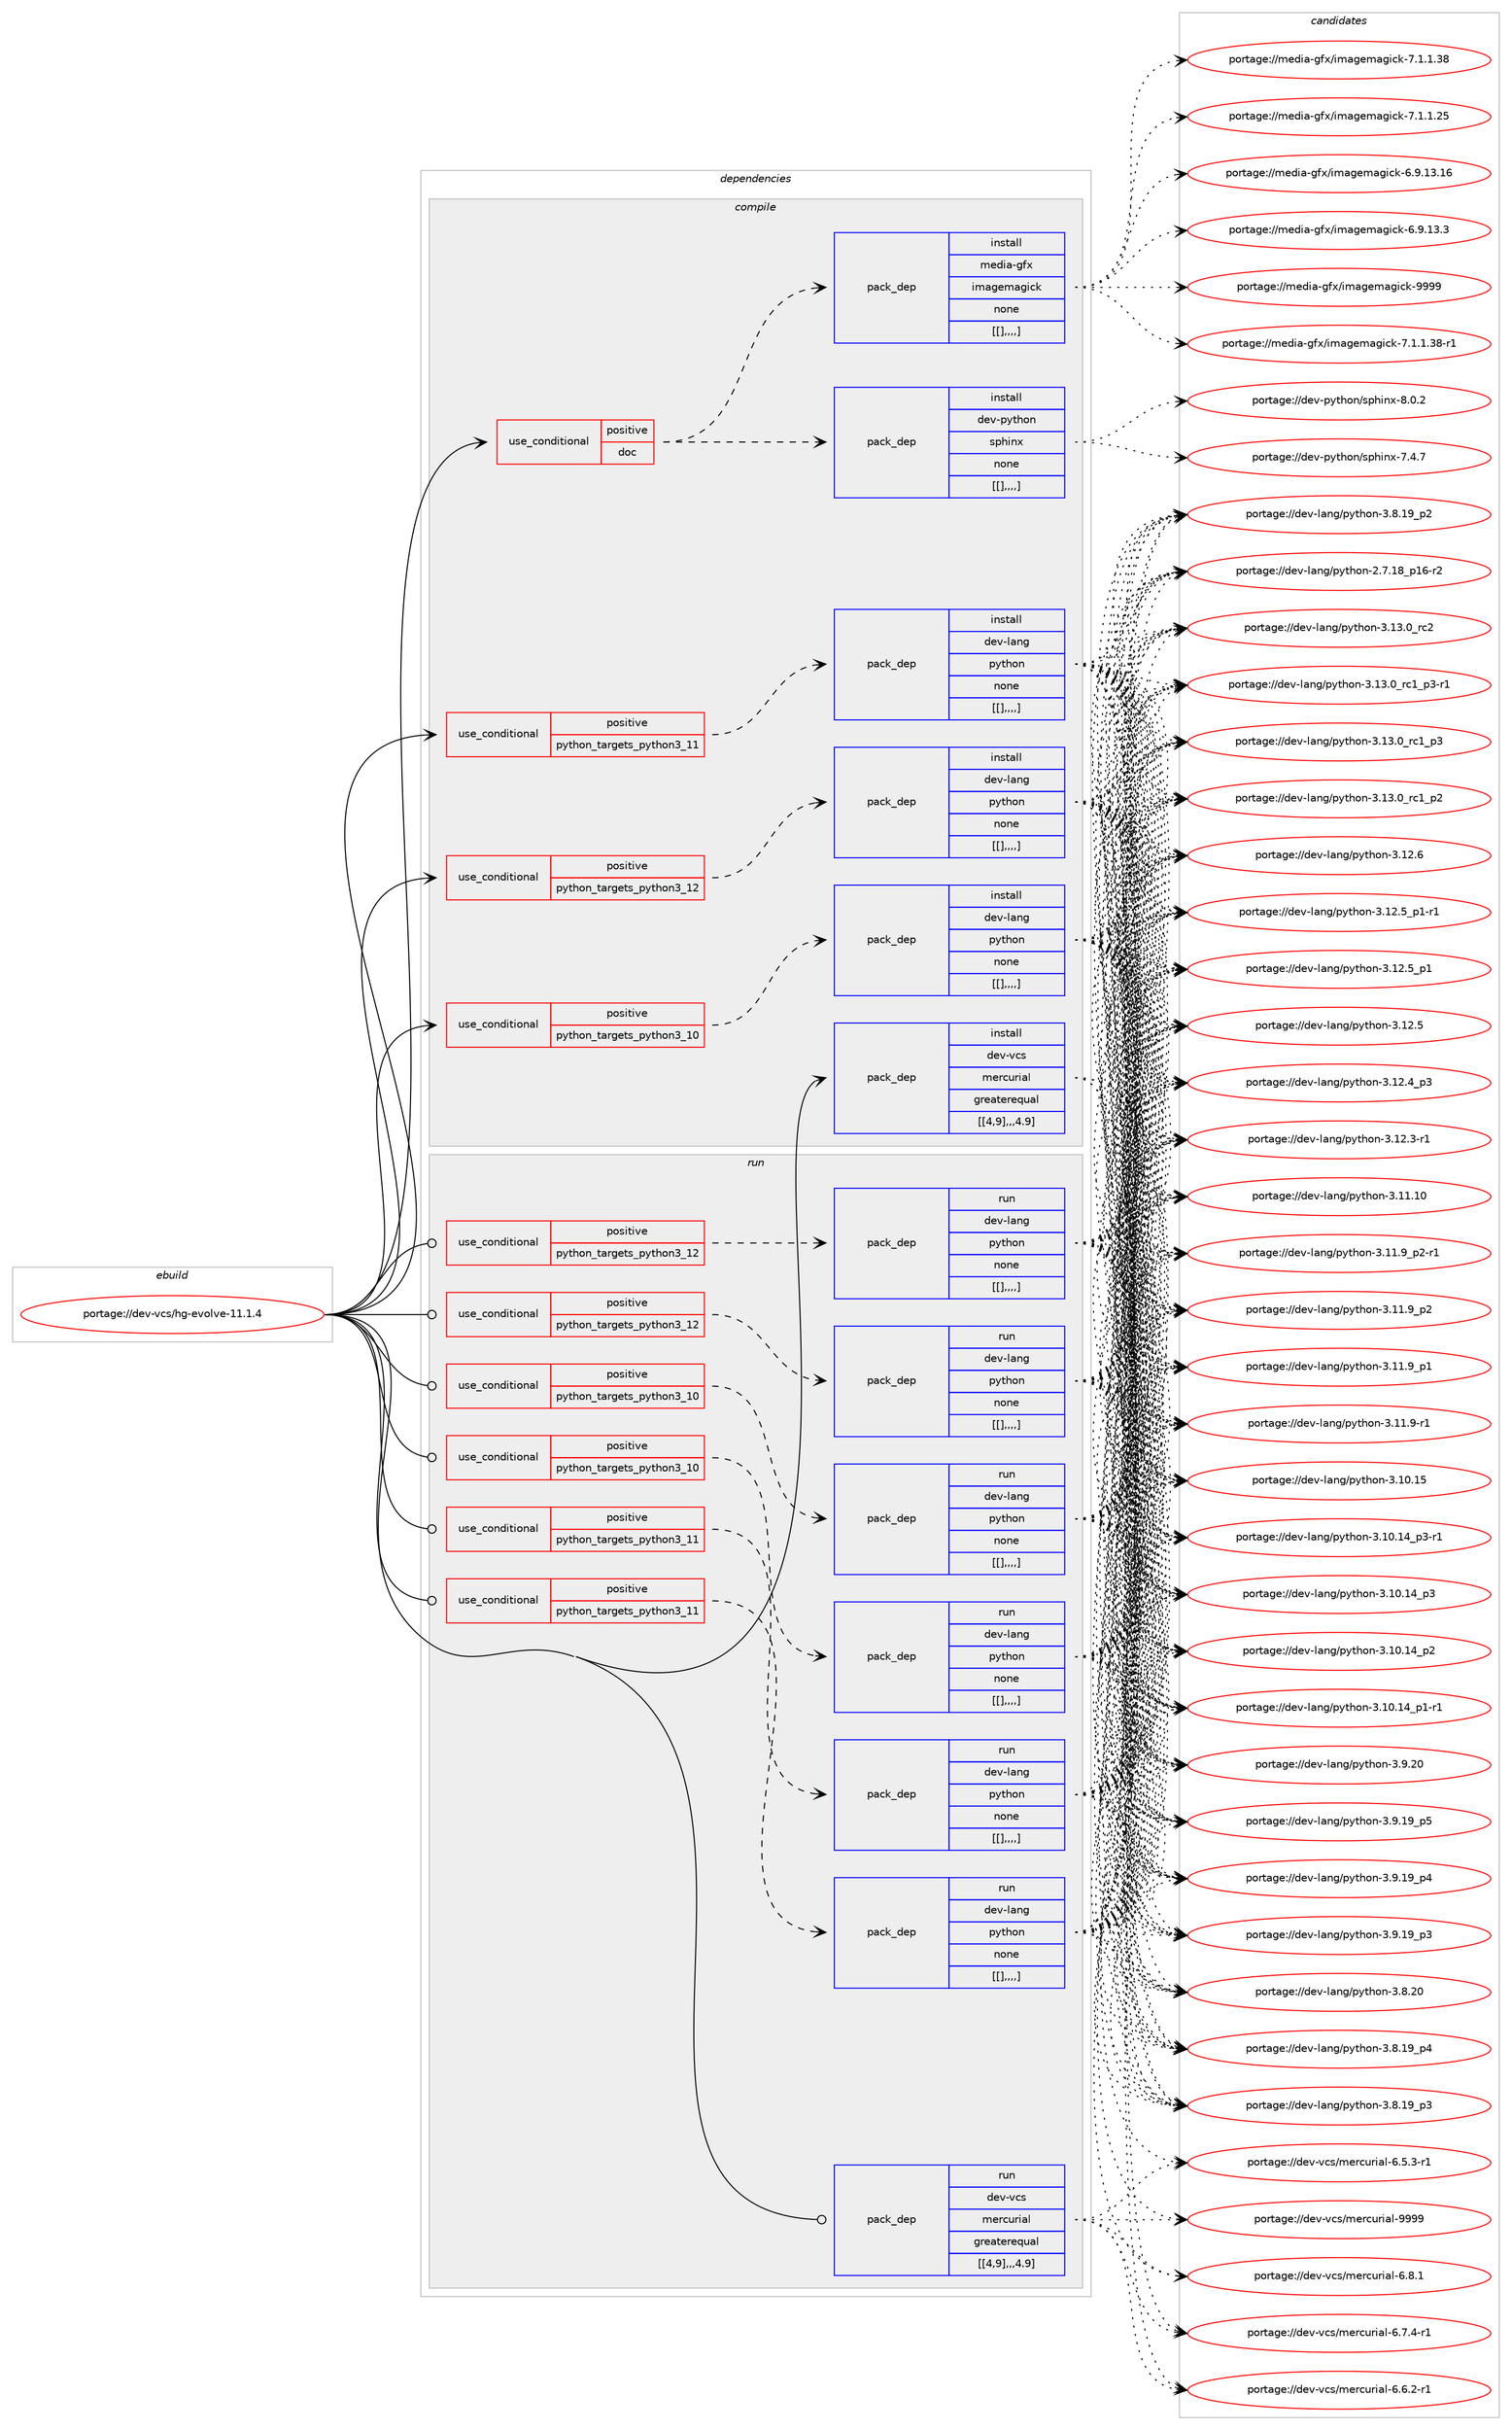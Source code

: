 digraph prolog {

# *************
# Graph options
# *************

newrank=true;
concentrate=true;
compound=true;
graph [rankdir=LR,fontname=Helvetica,fontsize=10,ranksep=1.5];#, ranksep=2.5, nodesep=0.2];
edge  [arrowhead=vee];
node  [fontname=Helvetica,fontsize=10];

# **********
# The ebuild
# **********

subgraph cluster_leftcol {
color=gray;
label=<<i>ebuild</i>>;
id [label="portage://dev-vcs/hg-evolve-11.1.4", color=red, width=4, href="../dev-vcs/hg-evolve-11.1.4.svg"];
}

# ****************
# The dependencies
# ****************

subgraph cluster_midcol {
color=gray;
label=<<i>dependencies</i>>;
subgraph cluster_compile {
fillcolor="#eeeeee";
style=filled;
label=<<i>compile</i>>;
subgraph cond64350 {
dependency226454 [label=<<TABLE BORDER="0" CELLBORDER="1" CELLSPACING="0" CELLPADDING="4"><TR><TD ROWSPAN="3" CELLPADDING="10">use_conditional</TD></TR><TR><TD>positive</TD></TR><TR><TD>doc</TD></TR></TABLE>>, shape=none, color=red];
subgraph pack160649 {
dependency226455 [label=<<TABLE BORDER="0" CELLBORDER="1" CELLSPACING="0" CELLPADDING="4" WIDTH="220"><TR><TD ROWSPAN="6" CELLPADDING="30">pack_dep</TD></TR><TR><TD WIDTH="110">install</TD></TR><TR><TD>dev-python</TD></TR><TR><TD>sphinx</TD></TR><TR><TD>none</TD></TR><TR><TD>[[],,,,]</TD></TR></TABLE>>, shape=none, color=blue];
}
dependency226454:e -> dependency226455:w [weight=20,style="dashed",arrowhead="vee"];
subgraph pack160650 {
dependency226456 [label=<<TABLE BORDER="0" CELLBORDER="1" CELLSPACING="0" CELLPADDING="4" WIDTH="220"><TR><TD ROWSPAN="6" CELLPADDING="30">pack_dep</TD></TR><TR><TD WIDTH="110">install</TD></TR><TR><TD>media-gfx</TD></TR><TR><TD>imagemagick</TD></TR><TR><TD>none</TD></TR><TR><TD>[[],,,,]</TD></TR></TABLE>>, shape=none, color=blue];
}
dependency226454:e -> dependency226456:w [weight=20,style="dashed",arrowhead="vee"];
}
id:e -> dependency226454:w [weight=20,style="solid",arrowhead="vee"];
subgraph cond64351 {
dependency226457 [label=<<TABLE BORDER="0" CELLBORDER="1" CELLSPACING="0" CELLPADDING="4"><TR><TD ROWSPAN="3" CELLPADDING="10">use_conditional</TD></TR><TR><TD>positive</TD></TR><TR><TD>python_targets_python3_10</TD></TR></TABLE>>, shape=none, color=red];
subgraph pack160651 {
dependency226458 [label=<<TABLE BORDER="0" CELLBORDER="1" CELLSPACING="0" CELLPADDING="4" WIDTH="220"><TR><TD ROWSPAN="6" CELLPADDING="30">pack_dep</TD></TR><TR><TD WIDTH="110">install</TD></TR><TR><TD>dev-lang</TD></TR><TR><TD>python</TD></TR><TR><TD>none</TD></TR><TR><TD>[[],,,,]</TD></TR></TABLE>>, shape=none, color=blue];
}
dependency226457:e -> dependency226458:w [weight=20,style="dashed",arrowhead="vee"];
}
id:e -> dependency226457:w [weight=20,style="solid",arrowhead="vee"];
subgraph cond64352 {
dependency226459 [label=<<TABLE BORDER="0" CELLBORDER="1" CELLSPACING="0" CELLPADDING="4"><TR><TD ROWSPAN="3" CELLPADDING="10">use_conditional</TD></TR><TR><TD>positive</TD></TR><TR><TD>python_targets_python3_11</TD></TR></TABLE>>, shape=none, color=red];
subgraph pack160652 {
dependency226460 [label=<<TABLE BORDER="0" CELLBORDER="1" CELLSPACING="0" CELLPADDING="4" WIDTH="220"><TR><TD ROWSPAN="6" CELLPADDING="30">pack_dep</TD></TR><TR><TD WIDTH="110">install</TD></TR><TR><TD>dev-lang</TD></TR><TR><TD>python</TD></TR><TR><TD>none</TD></TR><TR><TD>[[],,,,]</TD></TR></TABLE>>, shape=none, color=blue];
}
dependency226459:e -> dependency226460:w [weight=20,style="dashed",arrowhead="vee"];
}
id:e -> dependency226459:w [weight=20,style="solid",arrowhead="vee"];
subgraph cond64353 {
dependency226461 [label=<<TABLE BORDER="0" CELLBORDER="1" CELLSPACING="0" CELLPADDING="4"><TR><TD ROWSPAN="3" CELLPADDING="10">use_conditional</TD></TR><TR><TD>positive</TD></TR><TR><TD>python_targets_python3_12</TD></TR></TABLE>>, shape=none, color=red];
subgraph pack160653 {
dependency226462 [label=<<TABLE BORDER="0" CELLBORDER="1" CELLSPACING="0" CELLPADDING="4" WIDTH="220"><TR><TD ROWSPAN="6" CELLPADDING="30">pack_dep</TD></TR><TR><TD WIDTH="110">install</TD></TR><TR><TD>dev-lang</TD></TR><TR><TD>python</TD></TR><TR><TD>none</TD></TR><TR><TD>[[],,,,]</TD></TR></TABLE>>, shape=none, color=blue];
}
dependency226461:e -> dependency226462:w [weight=20,style="dashed",arrowhead="vee"];
}
id:e -> dependency226461:w [weight=20,style="solid",arrowhead="vee"];
subgraph pack160654 {
dependency226463 [label=<<TABLE BORDER="0" CELLBORDER="1" CELLSPACING="0" CELLPADDING="4" WIDTH="220"><TR><TD ROWSPAN="6" CELLPADDING="30">pack_dep</TD></TR><TR><TD WIDTH="110">install</TD></TR><TR><TD>dev-vcs</TD></TR><TR><TD>mercurial</TD></TR><TR><TD>greaterequal</TD></TR><TR><TD>[[4,9],,,4.9]</TD></TR></TABLE>>, shape=none, color=blue];
}
id:e -> dependency226463:w [weight=20,style="solid",arrowhead="vee"];
}
subgraph cluster_compileandrun {
fillcolor="#eeeeee";
style=filled;
label=<<i>compile and run</i>>;
}
subgraph cluster_run {
fillcolor="#eeeeee";
style=filled;
label=<<i>run</i>>;
subgraph cond64354 {
dependency226464 [label=<<TABLE BORDER="0" CELLBORDER="1" CELLSPACING="0" CELLPADDING="4"><TR><TD ROWSPAN="3" CELLPADDING="10">use_conditional</TD></TR><TR><TD>positive</TD></TR><TR><TD>python_targets_python3_10</TD></TR></TABLE>>, shape=none, color=red];
subgraph pack160655 {
dependency226465 [label=<<TABLE BORDER="0" CELLBORDER="1" CELLSPACING="0" CELLPADDING="4" WIDTH="220"><TR><TD ROWSPAN="6" CELLPADDING="30">pack_dep</TD></TR><TR><TD WIDTH="110">run</TD></TR><TR><TD>dev-lang</TD></TR><TR><TD>python</TD></TR><TR><TD>none</TD></TR><TR><TD>[[],,,,]</TD></TR></TABLE>>, shape=none, color=blue];
}
dependency226464:e -> dependency226465:w [weight=20,style="dashed",arrowhead="vee"];
}
id:e -> dependency226464:w [weight=20,style="solid",arrowhead="odot"];
subgraph cond64355 {
dependency226466 [label=<<TABLE BORDER="0" CELLBORDER="1" CELLSPACING="0" CELLPADDING="4"><TR><TD ROWSPAN="3" CELLPADDING="10">use_conditional</TD></TR><TR><TD>positive</TD></TR><TR><TD>python_targets_python3_10</TD></TR></TABLE>>, shape=none, color=red];
subgraph pack160656 {
dependency226467 [label=<<TABLE BORDER="0" CELLBORDER="1" CELLSPACING="0" CELLPADDING="4" WIDTH="220"><TR><TD ROWSPAN="6" CELLPADDING="30">pack_dep</TD></TR><TR><TD WIDTH="110">run</TD></TR><TR><TD>dev-lang</TD></TR><TR><TD>python</TD></TR><TR><TD>none</TD></TR><TR><TD>[[],,,,]</TD></TR></TABLE>>, shape=none, color=blue];
}
dependency226466:e -> dependency226467:w [weight=20,style="dashed",arrowhead="vee"];
}
id:e -> dependency226466:w [weight=20,style="solid",arrowhead="odot"];
subgraph cond64356 {
dependency226468 [label=<<TABLE BORDER="0" CELLBORDER="1" CELLSPACING="0" CELLPADDING="4"><TR><TD ROWSPAN="3" CELLPADDING="10">use_conditional</TD></TR><TR><TD>positive</TD></TR><TR><TD>python_targets_python3_11</TD></TR></TABLE>>, shape=none, color=red];
subgraph pack160657 {
dependency226469 [label=<<TABLE BORDER="0" CELLBORDER="1" CELLSPACING="0" CELLPADDING="4" WIDTH="220"><TR><TD ROWSPAN="6" CELLPADDING="30">pack_dep</TD></TR><TR><TD WIDTH="110">run</TD></TR><TR><TD>dev-lang</TD></TR><TR><TD>python</TD></TR><TR><TD>none</TD></TR><TR><TD>[[],,,,]</TD></TR></TABLE>>, shape=none, color=blue];
}
dependency226468:e -> dependency226469:w [weight=20,style="dashed",arrowhead="vee"];
}
id:e -> dependency226468:w [weight=20,style="solid",arrowhead="odot"];
subgraph cond64357 {
dependency226470 [label=<<TABLE BORDER="0" CELLBORDER="1" CELLSPACING="0" CELLPADDING="4"><TR><TD ROWSPAN="3" CELLPADDING="10">use_conditional</TD></TR><TR><TD>positive</TD></TR><TR><TD>python_targets_python3_11</TD></TR></TABLE>>, shape=none, color=red];
subgraph pack160658 {
dependency226471 [label=<<TABLE BORDER="0" CELLBORDER="1" CELLSPACING="0" CELLPADDING="4" WIDTH="220"><TR><TD ROWSPAN="6" CELLPADDING="30">pack_dep</TD></TR><TR><TD WIDTH="110">run</TD></TR><TR><TD>dev-lang</TD></TR><TR><TD>python</TD></TR><TR><TD>none</TD></TR><TR><TD>[[],,,,]</TD></TR></TABLE>>, shape=none, color=blue];
}
dependency226470:e -> dependency226471:w [weight=20,style="dashed",arrowhead="vee"];
}
id:e -> dependency226470:w [weight=20,style="solid",arrowhead="odot"];
subgraph cond64358 {
dependency226472 [label=<<TABLE BORDER="0" CELLBORDER="1" CELLSPACING="0" CELLPADDING="4"><TR><TD ROWSPAN="3" CELLPADDING="10">use_conditional</TD></TR><TR><TD>positive</TD></TR><TR><TD>python_targets_python3_12</TD></TR></TABLE>>, shape=none, color=red];
subgraph pack160659 {
dependency226473 [label=<<TABLE BORDER="0" CELLBORDER="1" CELLSPACING="0" CELLPADDING="4" WIDTH="220"><TR><TD ROWSPAN="6" CELLPADDING="30">pack_dep</TD></TR><TR><TD WIDTH="110">run</TD></TR><TR><TD>dev-lang</TD></TR><TR><TD>python</TD></TR><TR><TD>none</TD></TR><TR><TD>[[],,,,]</TD></TR></TABLE>>, shape=none, color=blue];
}
dependency226472:e -> dependency226473:w [weight=20,style="dashed",arrowhead="vee"];
}
id:e -> dependency226472:w [weight=20,style="solid",arrowhead="odot"];
subgraph cond64359 {
dependency226474 [label=<<TABLE BORDER="0" CELLBORDER="1" CELLSPACING="0" CELLPADDING="4"><TR><TD ROWSPAN="3" CELLPADDING="10">use_conditional</TD></TR><TR><TD>positive</TD></TR><TR><TD>python_targets_python3_12</TD></TR></TABLE>>, shape=none, color=red];
subgraph pack160660 {
dependency226475 [label=<<TABLE BORDER="0" CELLBORDER="1" CELLSPACING="0" CELLPADDING="4" WIDTH="220"><TR><TD ROWSPAN="6" CELLPADDING="30">pack_dep</TD></TR><TR><TD WIDTH="110">run</TD></TR><TR><TD>dev-lang</TD></TR><TR><TD>python</TD></TR><TR><TD>none</TD></TR><TR><TD>[[],,,,]</TD></TR></TABLE>>, shape=none, color=blue];
}
dependency226474:e -> dependency226475:w [weight=20,style="dashed",arrowhead="vee"];
}
id:e -> dependency226474:w [weight=20,style="solid",arrowhead="odot"];
subgraph pack160661 {
dependency226476 [label=<<TABLE BORDER="0" CELLBORDER="1" CELLSPACING="0" CELLPADDING="4" WIDTH="220"><TR><TD ROWSPAN="6" CELLPADDING="30">pack_dep</TD></TR><TR><TD WIDTH="110">run</TD></TR><TR><TD>dev-vcs</TD></TR><TR><TD>mercurial</TD></TR><TR><TD>greaterequal</TD></TR><TR><TD>[[4,9],,,4.9]</TD></TR></TABLE>>, shape=none, color=blue];
}
id:e -> dependency226476:w [weight=20,style="solid",arrowhead="odot"];
}
}

# **************
# The candidates
# **************

subgraph cluster_choices {
rank=same;
color=gray;
label=<<i>candidates</i>>;

subgraph choice160649 {
color=black;
nodesep=1;
choice1001011184511212111610411111047115112104105110120455646484650 [label="portage://dev-python/sphinx-8.0.2", color=red, width=4,href="../dev-python/sphinx-8.0.2.svg"];
choice1001011184511212111610411111047115112104105110120455546524655 [label="portage://dev-python/sphinx-7.4.7", color=red, width=4,href="../dev-python/sphinx-7.4.7.svg"];
dependency226455:e -> choice1001011184511212111610411111047115112104105110120455646484650:w [style=dotted,weight="100"];
dependency226455:e -> choice1001011184511212111610411111047115112104105110120455546524655:w [style=dotted,weight="100"];
}
subgraph choice160650 {
color=black;
nodesep=1;
choice1091011001059745103102120471051099710310110997103105991074557575757 [label="portage://media-gfx/imagemagick-9999", color=red, width=4,href="../media-gfx/imagemagick-9999.svg"];
choice1091011001059745103102120471051099710310110997103105991074555464946494651564511449 [label="portage://media-gfx/imagemagick-7.1.1.38-r1", color=red, width=4,href="../media-gfx/imagemagick-7.1.1.38-r1.svg"];
choice109101100105974510310212047105109971031011099710310599107455546494649465156 [label="portage://media-gfx/imagemagick-7.1.1.38", color=red, width=4,href="../media-gfx/imagemagick-7.1.1.38.svg"];
choice109101100105974510310212047105109971031011099710310599107455546494649465053 [label="portage://media-gfx/imagemagick-7.1.1.25", color=red, width=4,href="../media-gfx/imagemagick-7.1.1.25.svg"];
choice10910110010597451031021204710510997103101109971031059910745544657464951464954 [label="portage://media-gfx/imagemagick-6.9.13.16", color=red, width=4,href="../media-gfx/imagemagick-6.9.13.16.svg"];
choice109101100105974510310212047105109971031011099710310599107455446574649514651 [label="portage://media-gfx/imagemagick-6.9.13.3", color=red, width=4,href="../media-gfx/imagemagick-6.9.13.3.svg"];
dependency226456:e -> choice1091011001059745103102120471051099710310110997103105991074557575757:w [style=dotted,weight="100"];
dependency226456:e -> choice1091011001059745103102120471051099710310110997103105991074555464946494651564511449:w [style=dotted,weight="100"];
dependency226456:e -> choice109101100105974510310212047105109971031011099710310599107455546494649465156:w [style=dotted,weight="100"];
dependency226456:e -> choice109101100105974510310212047105109971031011099710310599107455546494649465053:w [style=dotted,weight="100"];
dependency226456:e -> choice10910110010597451031021204710510997103101109971031059910745544657464951464954:w [style=dotted,weight="100"];
dependency226456:e -> choice109101100105974510310212047105109971031011099710310599107455446574649514651:w [style=dotted,weight="100"];
}
subgraph choice160651 {
color=black;
nodesep=1;
choice10010111845108971101034711212111610411111045514649514648951149950 [label="portage://dev-lang/python-3.13.0_rc2", color=red, width=4,href="../dev-lang/python-3.13.0_rc2.svg"];
choice1001011184510897110103471121211161041111104551464951464895114994995112514511449 [label="portage://dev-lang/python-3.13.0_rc1_p3-r1", color=red, width=4,href="../dev-lang/python-3.13.0_rc1_p3-r1.svg"];
choice100101118451089711010347112121116104111110455146495146489511499499511251 [label="portage://dev-lang/python-3.13.0_rc1_p3", color=red, width=4,href="../dev-lang/python-3.13.0_rc1_p3.svg"];
choice100101118451089711010347112121116104111110455146495146489511499499511250 [label="portage://dev-lang/python-3.13.0_rc1_p2", color=red, width=4,href="../dev-lang/python-3.13.0_rc1_p2.svg"];
choice10010111845108971101034711212111610411111045514649504654 [label="portage://dev-lang/python-3.12.6", color=red, width=4,href="../dev-lang/python-3.12.6.svg"];
choice1001011184510897110103471121211161041111104551464950465395112494511449 [label="portage://dev-lang/python-3.12.5_p1-r1", color=red, width=4,href="../dev-lang/python-3.12.5_p1-r1.svg"];
choice100101118451089711010347112121116104111110455146495046539511249 [label="portage://dev-lang/python-3.12.5_p1", color=red, width=4,href="../dev-lang/python-3.12.5_p1.svg"];
choice10010111845108971101034711212111610411111045514649504653 [label="portage://dev-lang/python-3.12.5", color=red, width=4,href="../dev-lang/python-3.12.5.svg"];
choice100101118451089711010347112121116104111110455146495046529511251 [label="portage://dev-lang/python-3.12.4_p3", color=red, width=4,href="../dev-lang/python-3.12.4_p3.svg"];
choice100101118451089711010347112121116104111110455146495046514511449 [label="portage://dev-lang/python-3.12.3-r1", color=red, width=4,href="../dev-lang/python-3.12.3-r1.svg"];
choice1001011184510897110103471121211161041111104551464949464948 [label="portage://dev-lang/python-3.11.10", color=red, width=4,href="../dev-lang/python-3.11.10.svg"];
choice1001011184510897110103471121211161041111104551464949465795112504511449 [label="portage://dev-lang/python-3.11.9_p2-r1", color=red, width=4,href="../dev-lang/python-3.11.9_p2-r1.svg"];
choice100101118451089711010347112121116104111110455146494946579511250 [label="portage://dev-lang/python-3.11.9_p2", color=red, width=4,href="../dev-lang/python-3.11.9_p2.svg"];
choice100101118451089711010347112121116104111110455146494946579511249 [label="portage://dev-lang/python-3.11.9_p1", color=red, width=4,href="../dev-lang/python-3.11.9_p1.svg"];
choice100101118451089711010347112121116104111110455146494946574511449 [label="portage://dev-lang/python-3.11.9-r1", color=red, width=4,href="../dev-lang/python-3.11.9-r1.svg"];
choice1001011184510897110103471121211161041111104551464948464953 [label="portage://dev-lang/python-3.10.15", color=red, width=4,href="../dev-lang/python-3.10.15.svg"];
choice100101118451089711010347112121116104111110455146494846495295112514511449 [label="portage://dev-lang/python-3.10.14_p3-r1", color=red, width=4,href="../dev-lang/python-3.10.14_p3-r1.svg"];
choice10010111845108971101034711212111610411111045514649484649529511251 [label="portage://dev-lang/python-3.10.14_p3", color=red, width=4,href="../dev-lang/python-3.10.14_p3.svg"];
choice10010111845108971101034711212111610411111045514649484649529511250 [label="portage://dev-lang/python-3.10.14_p2", color=red, width=4,href="../dev-lang/python-3.10.14_p2.svg"];
choice100101118451089711010347112121116104111110455146494846495295112494511449 [label="portage://dev-lang/python-3.10.14_p1-r1", color=red, width=4,href="../dev-lang/python-3.10.14_p1-r1.svg"];
choice10010111845108971101034711212111610411111045514657465048 [label="portage://dev-lang/python-3.9.20", color=red, width=4,href="../dev-lang/python-3.9.20.svg"];
choice100101118451089711010347112121116104111110455146574649579511253 [label="portage://dev-lang/python-3.9.19_p5", color=red, width=4,href="../dev-lang/python-3.9.19_p5.svg"];
choice100101118451089711010347112121116104111110455146574649579511252 [label="portage://dev-lang/python-3.9.19_p4", color=red, width=4,href="../dev-lang/python-3.9.19_p4.svg"];
choice100101118451089711010347112121116104111110455146574649579511251 [label="portage://dev-lang/python-3.9.19_p3", color=red, width=4,href="../dev-lang/python-3.9.19_p3.svg"];
choice10010111845108971101034711212111610411111045514656465048 [label="portage://dev-lang/python-3.8.20", color=red, width=4,href="../dev-lang/python-3.8.20.svg"];
choice100101118451089711010347112121116104111110455146564649579511252 [label="portage://dev-lang/python-3.8.19_p4", color=red, width=4,href="../dev-lang/python-3.8.19_p4.svg"];
choice100101118451089711010347112121116104111110455146564649579511251 [label="portage://dev-lang/python-3.8.19_p3", color=red, width=4,href="../dev-lang/python-3.8.19_p3.svg"];
choice100101118451089711010347112121116104111110455146564649579511250 [label="portage://dev-lang/python-3.8.19_p2", color=red, width=4,href="../dev-lang/python-3.8.19_p2.svg"];
choice100101118451089711010347112121116104111110455046554649569511249544511450 [label="portage://dev-lang/python-2.7.18_p16-r2", color=red, width=4,href="../dev-lang/python-2.7.18_p16-r2.svg"];
dependency226458:e -> choice10010111845108971101034711212111610411111045514649514648951149950:w [style=dotted,weight="100"];
dependency226458:e -> choice1001011184510897110103471121211161041111104551464951464895114994995112514511449:w [style=dotted,weight="100"];
dependency226458:e -> choice100101118451089711010347112121116104111110455146495146489511499499511251:w [style=dotted,weight="100"];
dependency226458:e -> choice100101118451089711010347112121116104111110455146495146489511499499511250:w [style=dotted,weight="100"];
dependency226458:e -> choice10010111845108971101034711212111610411111045514649504654:w [style=dotted,weight="100"];
dependency226458:e -> choice1001011184510897110103471121211161041111104551464950465395112494511449:w [style=dotted,weight="100"];
dependency226458:e -> choice100101118451089711010347112121116104111110455146495046539511249:w [style=dotted,weight="100"];
dependency226458:e -> choice10010111845108971101034711212111610411111045514649504653:w [style=dotted,weight="100"];
dependency226458:e -> choice100101118451089711010347112121116104111110455146495046529511251:w [style=dotted,weight="100"];
dependency226458:e -> choice100101118451089711010347112121116104111110455146495046514511449:w [style=dotted,weight="100"];
dependency226458:e -> choice1001011184510897110103471121211161041111104551464949464948:w [style=dotted,weight="100"];
dependency226458:e -> choice1001011184510897110103471121211161041111104551464949465795112504511449:w [style=dotted,weight="100"];
dependency226458:e -> choice100101118451089711010347112121116104111110455146494946579511250:w [style=dotted,weight="100"];
dependency226458:e -> choice100101118451089711010347112121116104111110455146494946579511249:w [style=dotted,weight="100"];
dependency226458:e -> choice100101118451089711010347112121116104111110455146494946574511449:w [style=dotted,weight="100"];
dependency226458:e -> choice1001011184510897110103471121211161041111104551464948464953:w [style=dotted,weight="100"];
dependency226458:e -> choice100101118451089711010347112121116104111110455146494846495295112514511449:w [style=dotted,weight="100"];
dependency226458:e -> choice10010111845108971101034711212111610411111045514649484649529511251:w [style=dotted,weight="100"];
dependency226458:e -> choice10010111845108971101034711212111610411111045514649484649529511250:w [style=dotted,weight="100"];
dependency226458:e -> choice100101118451089711010347112121116104111110455146494846495295112494511449:w [style=dotted,weight="100"];
dependency226458:e -> choice10010111845108971101034711212111610411111045514657465048:w [style=dotted,weight="100"];
dependency226458:e -> choice100101118451089711010347112121116104111110455146574649579511253:w [style=dotted,weight="100"];
dependency226458:e -> choice100101118451089711010347112121116104111110455146574649579511252:w [style=dotted,weight="100"];
dependency226458:e -> choice100101118451089711010347112121116104111110455146574649579511251:w [style=dotted,weight="100"];
dependency226458:e -> choice10010111845108971101034711212111610411111045514656465048:w [style=dotted,weight="100"];
dependency226458:e -> choice100101118451089711010347112121116104111110455146564649579511252:w [style=dotted,weight="100"];
dependency226458:e -> choice100101118451089711010347112121116104111110455146564649579511251:w [style=dotted,weight="100"];
dependency226458:e -> choice100101118451089711010347112121116104111110455146564649579511250:w [style=dotted,weight="100"];
dependency226458:e -> choice100101118451089711010347112121116104111110455046554649569511249544511450:w [style=dotted,weight="100"];
}
subgraph choice160652 {
color=black;
nodesep=1;
choice10010111845108971101034711212111610411111045514649514648951149950 [label="portage://dev-lang/python-3.13.0_rc2", color=red, width=4,href="../dev-lang/python-3.13.0_rc2.svg"];
choice1001011184510897110103471121211161041111104551464951464895114994995112514511449 [label="portage://dev-lang/python-3.13.0_rc1_p3-r1", color=red, width=4,href="../dev-lang/python-3.13.0_rc1_p3-r1.svg"];
choice100101118451089711010347112121116104111110455146495146489511499499511251 [label="portage://dev-lang/python-3.13.0_rc1_p3", color=red, width=4,href="../dev-lang/python-3.13.0_rc1_p3.svg"];
choice100101118451089711010347112121116104111110455146495146489511499499511250 [label="portage://dev-lang/python-3.13.0_rc1_p2", color=red, width=4,href="../dev-lang/python-3.13.0_rc1_p2.svg"];
choice10010111845108971101034711212111610411111045514649504654 [label="portage://dev-lang/python-3.12.6", color=red, width=4,href="../dev-lang/python-3.12.6.svg"];
choice1001011184510897110103471121211161041111104551464950465395112494511449 [label="portage://dev-lang/python-3.12.5_p1-r1", color=red, width=4,href="../dev-lang/python-3.12.5_p1-r1.svg"];
choice100101118451089711010347112121116104111110455146495046539511249 [label="portage://dev-lang/python-3.12.5_p1", color=red, width=4,href="../dev-lang/python-3.12.5_p1.svg"];
choice10010111845108971101034711212111610411111045514649504653 [label="portage://dev-lang/python-3.12.5", color=red, width=4,href="../dev-lang/python-3.12.5.svg"];
choice100101118451089711010347112121116104111110455146495046529511251 [label="portage://dev-lang/python-3.12.4_p3", color=red, width=4,href="../dev-lang/python-3.12.4_p3.svg"];
choice100101118451089711010347112121116104111110455146495046514511449 [label="portage://dev-lang/python-3.12.3-r1", color=red, width=4,href="../dev-lang/python-3.12.3-r1.svg"];
choice1001011184510897110103471121211161041111104551464949464948 [label="portage://dev-lang/python-3.11.10", color=red, width=4,href="../dev-lang/python-3.11.10.svg"];
choice1001011184510897110103471121211161041111104551464949465795112504511449 [label="portage://dev-lang/python-3.11.9_p2-r1", color=red, width=4,href="../dev-lang/python-3.11.9_p2-r1.svg"];
choice100101118451089711010347112121116104111110455146494946579511250 [label="portage://dev-lang/python-3.11.9_p2", color=red, width=4,href="../dev-lang/python-3.11.9_p2.svg"];
choice100101118451089711010347112121116104111110455146494946579511249 [label="portage://dev-lang/python-3.11.9_p1", color=red, width=4,href="../dev-lang/python-3.11.9_p1.svg"];
choice100101118451089711010347112121116104111110455146494946574511449 [label="portage://dev-lang/python-3.11.9-r1", color=red, width=4,href="../dev-lang/python-3.11.9-r1.svg"];
choice1001011184510897110103471121211161041111104551464948464953 [label="portage://dev-lang/python-3.10.15", color=red, width=4,href="../dev-lang/python-3.10.15.svg"];
choice100101118451089711010347112121116104111110455146494846495295112514511449 [label="portage://dev-lang/python-3.10.14_p3-r1", color=red, width=4,href="../dev-lang/python-3.10.14_p3-r1.svg"];
choice10010111845108971101034711212111610411111045514649484649529511251 [label="portage://dev-lang/python-3.10.14_p3", color=red, width=4,href="../dev-lang/python-3.10.14_p3.svg"];
choice10010111845108971101034711212111610411111045514649484649529511250 [label="portage://dev-lang/python-3.10.14_p2", color=red, width=4,href="../dev-lang/python-3.10.14_p2.svg"];
choice100101118451089711010347112121116104111110455146494846495295112494511449 [label="portage://dev-lang/python-3.10.14_p1-r1", color=red, width=4,href="../dev-lang/python-3.10.14_p1-r1.svg"];
choice10010111845108971101034711212111610411111045514657465048 [label="portage://dev-lang/python-3.9.20", color=red, width=4,href="../dev-lang/python-3.9.20.svg"];
choice100101118451089711010347112121116104111110455146574649579511253 [label="portage://dev-lang/python-3.9.19_p5", color=red, width=4,href="../dev-lang/python-3.9.19_p5.svg"];
choice100101118451089711010347112121116104111110455146574649579511252 [label="portage://dev-lang/python-3.9.19_p4", color=red, width=4,href="../dev-lang/python-3.9.19_p4.svg"];
choice100101118451089711010347112121116104111110455146574649579511251 [label="portage://dev-lang/python-3.9.19_p3", color=red, width=4,href="../dev-lang/python-3.9.19_p3.svg"];
choice10010111845108971101034711212111610411111045514656465048 [label="portage://dev-lang/python-3.8.20", color=red, width=4,href="../dev-lang/python-3.8.20.svg"];
choice100101118451089711010347112121116104111110455146564649579511252 [label="portage://dev-lang/python-3.8.19_p4", color=red, width=4,href="../dev-lang/python-3.8.19_p4.svg"];
choice100101118451089711010347112121116104111110455146564649579511251 [label="portage://dev-lang/python-3.8.19_p3", color=red, width=4,href="../dev-lang/python-3.8.19_p3.svg"];
choice100101118451089711010347112121116104111110455146564649579511250 [label="portage://dev-lang/python-3.8.19_p2", color=red, width=4,href="../dev-lang/python-3.8.19_p2.svg"];
choice100101118451089711010347112121116104111110455046554649569511249544511450 [label="portage://dev-lang/python-2.7.18_p16-r2", color=red, width=4,href="../dev-lang/python-2.7.18_p16-r2.svg"];
dependency226460:e -> choice10010111845108971101034711212111610411111045514649514648951149950:w [style=dotted,weight="100"];
dependency226460:e -> choice1001011184510897110103471121211161041111104551464951464895114994995112514511449:w [style=dotted,weight="100"];
dependency226460:e -> choice100101118451089711010347112121116104111110455146495146489511499499511251:w [style=dotted,weight="100"];
dependency226460:e -> choice100101118451089711010347112121116104111110455146495146489511499499511250:w [style=dotted,weight="100"];
dependency226460:e -> choice10010111845108971101034711212111610411111045514649504654:w [style=dotted,weight="100"];
dependency226460:e -> choice1001011184510897110103471121211161041111104551464950465395112494511449:w [style=dotted,weight="100"];
dependency226460:e -> choice100101118451089711010347112121116104111110455146495046539511249:w [style=dotted,weight="100"];
dependency226460:e -> choice10010111845108971101034711212111610411111045514649504653:w [style=dotted,weight="100"];
dependency226460:e -> choice100101118451089711010347112121116104111110455146495046529511251:w [style=dotted,weight="100"];
dependency226460:e -> choice100101118451089711010347112121116104111110455146495046514511449:w [style=dotted,weight="100"];
dependency226460:e -> choice1001011184510897110103471121211161041111104551464949464948:w [style=dotted,weight="100"];
dependency226460:e -> choice1001011184510897110103471121211161041111104551464949465795112504511449:w [style=dotted,weight="100"];
dependency226460:e -> choice100101118451089711010347112121116104111110455146494946579511250:w [style=dotted,weight="100"];
dependency226460:e -> choice100101118451089711010347112121116104111110455146494946579511249:w [style=dotted,weight="100"];
dependency226460:e -> choice100101118451089711010347112121116104111110455146494946574511449:w [style=dotted,weight="100"];
dependency226460:e -> choice1001011184510897110103471121211161041111104551464948464953:w [style=dotted,weight="100"];
dependency226460:e -> choice100101118451089711010347112121116104111110455146494846495295112514511449:w [style=dotted,weight="100"];
dependency226460:e -> choice10010111845108971101034711212111610411111045514649484649529511251:w [style=dotted,weight="100"];
dependency226460:e -> choice10010111845108971101034711212111610411111045514649484649529511250:w [style=dotted,weight="100"];
dependency226460:e -> choice100101118451089711010347112121116104111110455146494846495295112494511449:w [style=dotted,weight="100"];
dependency226460:e -> choice10010111845108971101034711212111610411111045514657465048:w [style=dotted,weight="100"];
dependency226460:e -> choice100101118451089711010347112121116104111110455146574649579511253:w [style=dotted,weight="100"];
dependency226460:e -> choice100101118451089711010347112121116104111110455146574649579511252:w [style=dotted,weight="100"];
dependency226460:e -> choice100101118451089711010347112121116104111110455146574649579511251:w [style=dotted,weight="100"];
dependency226460:e -> choice10010111845108971101034711212111610411111045514656465048:w [style=dotted,weight="100"];
dependency226460:e -> choice100101118451089711010347112121116104111110455146564649579511252:w [style=dotted,weight="100"];
dependency226460:e -> choice100101118451089711010347112121116104111110455146564649579511251:w [style=dotted,weight="100"];
dependency226460:e -> choice100101118451089711010347112121116104111110455146564649579511250:w [style=dotted,weight="100"];
dependency226460:e -> choice100101118451089711010347112121116104111110455046554649569511249544511450:w [style=dotted,weight="100"];
}
subgraph choice160653 {
color=black;
nodesep=1;
choice10010111845108971101034711212111610411111045514649514648951149950 [label="portage://dev-lang/python-3.13.0_rc2", color=red, width=4,href="../dev-lang/python-3.13.0_rc2.svg"];
choice1001011184510897110103471121211161041111104551464951464895114994995112514511449 [label="portage://dev-lang/python-3.13.0_rc1_p3-r1", color=red, width=4,href="../dev-lang/python-3.13.0_rc1_p3-r1.svg"];
choice100101118451089711010347112121116104111110455146495146489511499499511251 [label="portage://dev-lang/python-3.13.0_rc1_p3", color=red, width=4,href="../dev-lang/python-3.13.0_rc1_p3.svg"];
choice100101118451089711010347112121116104111110455146495146489511499499511250 [label="portage://dev-lang/python-3.13.0_rc1_p2", color=red, width=4,href="../dev-lang/python-3.13.0_rc1_p2.svg"];
choice10010111845108971101034711212111610411111045514649504654 [label="portage://dev-lang/python-3.12.6", color=red, width=4,href="../dev-lang/python-3.12.6.svg"];
choice1001011184510897110103471121211161041111104551464950465395112494511449 [label="portage://dev-lang/python-3.12.5_p1-r1", color=red, width=4,href="../dev-lang/python-3.12.5_p1-r1.svg"];
choice100101118451089711010347112121116104111110455146495046539511249 [label="portage://dev-lang/python-3.12.5_p1", color=red, width=4,href="../dev-lang/python-3.12.5_p1.svg"];
choice10010111845108971101034711212111610411111045514649504653 [label="portage://dev-lang/python-3.12.5", color=red, width=4,href="../dev-lang/python-3.12.5.svg"];
choice100101118451089711010347112121116104111110455146495046529511251 [label="portage://dev-lang/python-3.12.4_p3", color=red, width=4,href="../dev-lang/python-3.12.4_p3.svg"];
choice100101118451089711010347112121116104111110455146495046514511449 [label="portage://dev-lang/python-3.12.3-r1", color=red, width=4,href="../dev-lang/python-3.12.3-r1.svg"];
choice1001011184510897110103471121211161041111104551464949464948 [label="portage://dev-lang/python-3.11.10", color=red, width=4,href="../dev-lang/python-3.11.10.svg"];
choice1001011184510897110103471121211161041111104551464949465795112504511449 [label="portage://dev-lang/python-3.11.9_p2-r1", color=red, width=4,href="../dev-lang/python-3.11.9_p2-r1.svg"];
choice100101118451089711010347112121116104111110455146494946579511250 [label="portage://dev-lang/python-3.11.9_p2", color=red, width=4,href="../dev-lang/python-3.11.9_p2.svg"];
choice100101118451089711010347112121116104111110455146494946579511249 [label="portage://dev-lang/python-3.11.9_p1", color=red, width=4,href="../dev-lang/python-3.11.9_p1.svg"];
choice100101118451089711010347112121116104111110455146494946574511449 [label="portage://dev-lang/python-3.11.9-r1", color=red, width=4,href="../dev-lang/python-3.11.9-r1.svg"];
choice1001011184510897110103471121211161041111104551464948464953 [label="portage://dev-lang/python-3.10.15", color=red, width=4,href="../dev-lang/python-3.10.15.svg"];
choice100101118451089711010347112121116104111110455146494846495295112514511449 [label="portage://dev-lang/python-3.10.14_p3-r1", color=red, width=4,href="../dev-lang/python-3.10.14_p3-r1.svg"];
choice10010111845108971101034711212111610411111045514649484649529511251 [label="portage://dev-lang/python-3.10.14_p3", color=red, width=4,href="../dev-lang/python-3.10.14_p3.svg"];
choice10010111845108971101034711212111610411111045514649484649529511250 [label="portage://dev-lang/python-3.10.14_p2", color=red, width=4,href="../dev-lang/python-3.10.14_p2.svg"];
choice100101118451089711010347112121116104111110455146494846495295112494511449 [label="portage://dev-lang/python-3.10.14_p1-r1", color=red, width=4,href="../dev-lang/python-3.10.14_p1-r1.svg"];
choice10010111845108971101034711212111610411111045514657465048 [label="portage://dev-lang/python-3.9.20", color=red, width=4,href="../dev-lang/python-3.9.20.svg"];
choice100101118451089711010347112121116104111110455146574649579511253 [label="portage://dev-lang/python-3.9.19_p5", color=red, width=4,href="../dev-lang/python-3.9.19_p5.svg"];
choice100101118451089711010347112121116104111110455146574649579511252 [label="portage://dev-lang/python-3.9.19_p4", color=red, width=4,href="../dev-lang/python-3.9.19_p4.svg"];
choice100101118451089711010347112121116104111110455146574649579511251 [label="portage://dev-lang/python-3.9.19_p3", color=red, width=4,href="../dev-lang/python-3.9.19_p3.svg"];
choice10010111845108971101034711212111610411111045514656465048 [label="portage://dev-lang/python-3.8.20", color=red, width=4,href="../dev-lang/python-3.8.20.svg"];
choice100101118451089711010347112121116104111110455146564649579511252 [label="portage://dev-lang/python-3.8.19_p4", color=red, width=4,href="../dev-lang/python-3.8.19_p4.svg"];
choice100101118451089711010347112121116104111110455146564649579511251 [label="portage://dev-lang/python-3.8.19_p3", color=red, width=4,href="../dev-lang/python-3.8.19_p3.svg"];
choice100101118451089711010347112121116104111110455146564649579511250 [label="portage://dev-lang/python-3.8.19_p2", color=red, width=4,href="../dev-lang/python-3.8.19_p2.svg"];
choice100101118451089711010347112121116104111110455046554649569511249544511450 [label="portage://dev-lang/python-2.7.18_p16-r2", color=red, width=4,href="../dev-lang/python-2.7.18_p16-r2.svg"];
dependency226462:e -> choice10010111845108971101034711212111610411111045514649514648951149950:w [style=dotted,weight="100"];
dependency226462:e -> choice1001011184510897110103471121211161041111104551464951464895114994995112514511449:w [style=dotted,weight="100"];
dependency226462:e -> choice100101118451089711010347112121116104111110455146495146489511499499511251:w [style=dotted,weight="100"];
dependency226462:e -> choice100101118451089711010347112121116104111110455146495146489511499499511250:w [style=dotted,weight="100"];
dependency226462:e -> choice10010111845108971101034711212111610411111045514649504654:w [style=dotted,weight="100"];
dependency226462:e -> choice1001011184510897110103471121211161041111104551464950465395112494511449:w [style=dotted,weight="100"];
dependency226462:e -> choice100101118451089711010347112121116104111110455146495046539511249:w [style=dotted,weight="100"];
dependency226462:e -> choice10010111845108971101034711212111610411111045514649504653:w [style=dotted,weight="100"];
dependency226462:e -> choice100101118451089711010347112121116104111110455146495046529511251:w [style=dotted,weight="100"];
dependency226462:e -> choice100101118451089711010347112121116104111110455146495046514511449:w [style=dotted,weight="100"];
dependency226462:e -> choice1001011184510897110103471121211161041111104551464949464948:w [style=dotted,weight="100"];
dependency226462:e -> choice1001011184510897110103471121211161041111104551464949465795112504511449:w [style=dotted,weight="100"];
dependency226462:e -> choice100101118451089711010347112121116104111110455146494946579511250:w [style=dotted,weight="100"];
dependency226462:e -> choice100101118451089711010347112121116104111110455146494946579511249:w [style=dotted,weight="100"];
dependency226462:e -> choice100101118451089711010347112121116104111110455146494946574511449:w [style=dotted,weight="100"];
dependency226462:e -> choice1001011184510897110103471121211161041111104551464948464953:w [style=dotted,weight="100"];
dependency226462:e -> choice100101118451089711010347112121116104111110455146494846495295112514511449:w [style=dotted,weight="100"];
dependency226462:e -> choice10010111845108971101034711212111610411111045514649484649529511251:w [style=dotted,weight="100"];
dependency226462:e -> choice10010111845108971101034711212111610411111045514649484649529511250:w [style=dotted,weight="100"];
dependency226462:e -> choice100101118451089711010347112121116104111110455146494846495295112494511449:w [style=dotted,weight="100"];
dependency226462:e -> choice10010111845108971101034711212111610411111045514657465048:w [style=dotted,weight="100"];
dependency226462:e -> choice100101118451089711010347112121116104111110455146574649579511253:w [style=dotted,weight="100"];
dependency226462:e -> choice100101118451089711010347112121116104111110455146574649579511252:w [style=dotted,weight="100"];
dependency226462:e -> choice100101118451089711010347112121116104111110455146574649579511251:w [style=dotted,weight="100"];
dependency226462:e -> choice10010111845108971101034711212111610411111045514656465048:w [style=dotted,weight="100"];
dependency226462:e -> choice100101118451089711010347112121116104111110455146564649579511252:w [style=dotted,weight="100"];
dependency226462:e -> choice100101118451089711010347112121116104111110455146564649579511251:w [style=dotted,weight="100"];
dependency226462:e -> choice100101118451089711010347112121116104111110455146564649579511250:w [style=dotted,weight="100"];
dependency226462:e -> choice100101118451089711010347112121116104111110455046554649569511249544511450:w [style=dotted,weight="100"];
}
subgraph choice160654 {
color=black;
nodesep=1;
choice10010111845118991154710910111499117114105971084557575757 [label="portage://dev-vcs/mercurial-9999", color=red, width=4,href="../dev-vcs/mercurial-9999.svg"];
choice1001011184511899115471091011149911711410597108455446564649 [label="portage://dev-vcs/mercurial-6.8.1", color=red, width=4,href="../dev-vcs/mercurial-6.8.1.svg"];
choice10010111845118991154710910111499117114105971084554465546524511449 [label="portage://dev-vcs/mercurial-6.7.4-r1", color=red, width=4,href="../dev-vcs/mercurial-6.7.4-r1.svg"];
choice10010111845118991154710910111499117114105971084554465446504511449 [label="portage://dev-vcs/mercurial-6.6.2-r1", color=red, width=4,href="../dev-vcs/mercurial-6.6.2-r1.svg"];
choice10010111845118991154710910111499117114105971084554465346514511449 [label="portage://dev-vcs/mercurial-6.5.3-r1", color=red, width=4,href="../dev-vcs/mercurial-6.5.3-r1.svg"];
dependency226463:e -> choice10010111845118991154710910111499117114105971084557575757:w [style=dotted,weight="100"];
dependency226463:e -> choice1001011184511899115471091011149911711410597108455446564649:w [style=dotted,weight="100"];
dependency226463:e -> choice10010111845118991154710910111499117114105971084554465546524511449:w [style=dotted,weight="100"];
dependency226463:e -> choice10010111845118991154710910111499117114105971084554465446504511449:w [style=dotted,weight="100"];
dependency226463:e -> choice10010111845118991154710910111499117114105971084554465346514511449:w [style=dotted,weight="100"];
}
subgraph choice160655 {
color=black;
nodesep=1;
choice10010111845108971101034711212111610411111045514649514648951149950 [label="portage://dev-lang/python-3.13.0_rc2", color=red, width=4,href="../dev-lang/python-3.13.0_rc2.svg"];
choice1001011184510897110103471121211161041111104551464951464895114994995112514511449 [label="portage://dev-lang/python-3.13.0_rc1_p3-r1", color=red, width=4,href="../dev-lang/python-3.13.0_rc1_p3-r1.svg"];
choice100101118451089711010347112121116104111110455146495146489511499499511251 [label="portage://dev-lang/python-3.13.0_rc1_p3", color=red, width=4,href="../dev-lang/python-3.13.0_rc1_p3.svg"];
choice100101118451089711010347112121116104111110455146495146489511499499511250 [label="portage://dev-lang/python-3.13.0_rc1_p2", color=red, width=4,href="../dev-lang/python-3.13.0_rc1_p2.svg"];
choice10010111845108971101034711212111610411111045514649504654 [label="portage://dev-lang/python-3.12.6", color=red, width=4,href="../dev-lang/python-3.12.6.svg"];
choice1001011184510897110103471121211161041111104551464950465395112494511449 [label="portage://dev-lang/python-3.12.5_p1-r1", color=red, width=4,href="../dev-lang/python-3.12.5_p1-r1.svg"];
choice100101118451089711010347112121116104111110455146495046539511249 [label="portage://dev-lang/python-3.12.5_p1", color=red, width=4,href="../dev-lang/python-3.12.5_p1.svg"];
choice10010111845108971101034711212111610411111045514649504653 [label="portage://dev-lang/python-3.12.5", color=red, width=4,href="../dev-lang/python-3.12.5.svg"];
choice100101118451089711010347112121116104111110455146495046529511251 [label="portage://dev-lang/python-3.12.4_p3", color=red, width=4,href="../dev-lang/python-3.12.4_p3.svg"];
choice100101118451089711010347112121116104111110455146495046514511449 [label="portage://dev-lang/python-3.12.3-r1", color=red, width=4,href="../dev-lang/python-3.12.3-r1.svg"];
choice1001011184510897110103471121211161041111104551464949464948 [label="portage://dev-lang/python-3.11.10", color=red, width=4,href="../dev-lang/python-3.11.10.svg"];
choice1001011184510897110103471121211161041111104551464949465795112504511449 [label="portage://dev-lang/python-3.11.9_p2-r1", color=red, width=4,href="../dev-lang/python-3.11.9_p2-r1.svg"];
choice100101118451089711010347112121116104111110455146494946579511250 [label="portage://dev-lang/python-3.11.9_p2", color=red, width=4,href="../dev-lang/python-3.11.9_p2.svg"];
choice100101118451089711010347112121116104111110455146494946579511249 [label="portage://dev-lang/python-3.11.9_p1", color=red, width=4,href="../dev-lang/python-3.11.9_p1.svg"];
choice100101118451089711010347112121116104111110455146494946574511449 [label="portage://dev-lang/python-3.11.9-r1", color=red, width=4,href="../dev-lang/python-3.11.9-r1.svg"];
choice1001011184510897110103471121211161041111104551464948464953 [label="portage://dev-lang/python-3.10.15", color=red, width=4,href="../dev-lang/python-3.10.15.svg"];
choice100101118451089711010347112121116104111110455146494846495295112514511449 [label="portage://dev-lang/python-3.10.14_p3-r1", color=red, width=4,href="../dev-lang/python-3.10.14_p3-r1.svg"];
choice10010111845108971101034711212111610411111045514649484649529511251 [label="portage://dev-lang/python-3.10.14_p3", color=red, width=4,href="../dev-lang/python-3.10.14_p3.svg"];
choice10010111845108971101034711212111610411111045514649484649529511250 [label="portage://dev-lang/python-3.10.14_p2", color=red, width=4,href="../dev-lang/python-3.10.14_p2.svg"];
choice100101118451089711010347112121116104111110455146494846495295112494511449 [label="portage://dev-lang/python-3.10.14_p1-r1", color=red, width=4,href="../dev-lang/python-3.10.14_p1-r1.svg"];
choice10010111845108971101034711212111610411111045514657465048 [label="portage://dev-lang/python-3.9.20", color=red, width=4,href="../dev-lang/python-3.9.20.svg"];
choice100101118451089711010347112121116104111110455146574649579511253 [label="portage://dev-lang/python-3.9.19_p5", color=red, width=4,href="../dev-lang/python-3.9.19_p5.svg"];
choice100101118451089711010347112121116104111110455146574649579511252 [label="portage://dev-lang/python-3.9.19_p4", color=red, width=4,href="../dev-lang/python-3.9.19_p4.svg"];
choice100101118451089711010347112121116104111110455146574649579511251 [label="portage://dev-lang/python-3.9.19_p3", color=red, width=4,href="../dev-lang/python-3.9.19_p3.svg"];
choice10010111845108971101034711212111610411111045514656465048 [label="portage://dev-lang/python-3.8.20", color=red, width=4,href="../dev-lang/python-3.8.20.svg"];
choice100101118451089711010347112121116104111110455146564649579511252 [label="portage://dev-lang/python-3.8.19_p4", color=red, width=4,href="../dev-lang/python-3.8.19_p4.svg"];
choice100101118451089711010347112121116104111110455146564649579511251 [label="portage://dev-lang/python-3.8.19_p3", color=red, width=4,href="../dev-lang/python-3.8.19_p3.svg"];
choice100101118451089711010347112121116104111110455146564649579511250 [label="portage://dev-lang/python-3.8.19_p2", color=red, width=4,href="../dev-lang/python-3.8.19_p2.svg"];
choice100101118451089711010347112121116104111110455046554649569511249544511450 [label="portage://dev-lang/python-2.7.18_p16-r2", color=red, width=4,href="../dev-lang/python-2.7.18_p16-r2.svg"];
dependency226465:e -> choice10010111845108971101034711212111610411111045514649514648951149950:w [style=dotted,weight="100"];
dependency226465:e -> choice1001011184510897110103471121211161041111104551464951464895114994995112514511449:w [style=dotted,weight="100"];
dependency226465:e -> choice100101118451089711010347112121116104111110455146495146489511499499511251:w [style=dotted,weight="100"];
dependency226465:e -> choice100101118451089711010347112121116104111110455146495146489511499499511250:w [style=dotted,weight="100"];
dependency226465:e -> choice10010111845108971101034711212111610411111045514649504654:w [style=dotted,weight="100"];
dependency226465:e -> choice1001011184510897110103471121211161041111104551464950465395112494511449:w [style=dotted,weight="100"];
dependency226465:e -> choice100101118451089711010347112121116104111110455146495046539511249:w [style=dotted,weight="100"];
dependency226465:e -> choice10010111845108971101034711212111610411111045514649504653:w [style=dotted,weight="100"];
dependency226465:e -> choice100101118451089711010347112121116104111110455146495046529511251:w [style=dotted,weight="100"];
dependency226465:e -> choice100101118451089711010347112121116104111110455146495046514511449:w [style=dotted,weight="100"];
dependency226465:e -> choice1001011184510897110103471121211161041111104551464949464948:w [style=dotted,weight="100"];
dependency226465:e -> choice1001011184510897110103471121211161041111104551464949465795112504511449:w [style=dotted,weight="100"];
dependency226465:e -> choice100101118451089711010347112121116104111110455146494946579511250:w [style=dotted,weight="100"];
dependency226465:e -> choice100101118451089711010347112121116104111110455146494946579511249:w [style=dotted,weight="100"];
dependency226465:e -> choice100101118451089711010347112121116104111110455146494946574511449:w [style=dotted,weight="100"];
dependency226465:e -> choice1001011184510897110103471121211161041111104551464948464953:w [style=dotted,weight="100"];
dependency226465:e -> choice100101118451089711010347112121116104111110455146494846495295112514511449:w [style=dotted,weight="100"];
dependency226465:e -> choice10010111845108971101034711212111610411111045514649484649529511251:w [style=dotted,weight="100"];
dependency226465:e -> choice10010111845108971101034711212111610411111045514649484649529511250:w [style=dotted,weight="100"];
dependency226465:e -> choice100101118451089711010347112121116104111110455146494846495295112494511449:w [style=dotted,weight="100"];
dependency226465:e -> choice10010111845108971101034711212111610411111045514657465048:w [style=dotted,weight="100"];
dependency226465:e -> choice100101118451089711010347112121116104111110455146574649579511253:w [style=dotted,weight="100"];
dependency226465:e -> choice100101118451089711010347112121116104111110455146574649579511252:w [style=dotted,weight="100"];
dependency226465:e -> choice100101118451089711010347112121116104111110455146574649579511251:w [style=dotted,weight="100"];
dependency226465:e -> choice10010111845108971101034711212111610411111045514656465048:w [style=dotted,weight="100"];
dependency226465:e -> choice100101118451089711010347112121116104111110455146564649579511252:w [style=dotted,weight="100"];
dependency226465:e -> choice100101118451089711010347112121116104111110455146564649579511251:w [style=dotted,weight="100"];
dependency226465:e -> choice100101118451089711010347112121116104111110455146564649579511250:w [style=dotted,weight="100"];
dependency226465:e -> choice100101118451089711010347112121116104111110455046554649569511249544511450:w [style=dotted,weight="100"];
}
subgraph choice160656 {
color=black;
nodesep=1;
choice10010111845108971101034711212111610411111045514649514648951149950 [label="portage://dev-lang/python-3.13.0_rc2", color=red, width=4,href="../dev-lang/python-3.13.0_rc2.svg"];
choice1001011184510897110103471121211161041111104551464951464895114994995112514511449 [label="portage://dev-lang/python-3.13.0_rc1_p3-r1", color=red, width=4,href="../dev-lang/python-3.13.0_rc1_p3-r1.svg"];
choice100101118451089711010347112121116104111110455146495146489511499499511251 [label="portage://dev-lang/python-3.13.0_rc1_p3", color=red, width=4,href="../dev-lang/python-3.13.0_rc1_p3.svg"];
choice100101118451089711010347112121116104111110455146495146489511499499511250 [label="portage://dev-lang/python-3.13.0_rc1_p2", color=red, width=4,href="../dev-lang/python-3.13.0_rc1_p2.svg"];
choice10010111845108971101034711212111610411111045514649504654 [label="portage://dev-lang/python-3.12.6", color=red, width=4,href="../dev-lang/python-3.12.6.svg"];
choice1001011184510897110103471121211161041111104551464950465395112494511449 [label="portage://dev-lang/python-3.12.5_p1-r1", color=red, width=4,href="../dev-lang/python-3.12.5_p1-r1.svg"];
choice100101118451089711010347112121116104111110455146495046539511249 [label="portage://dev-lang/python-3.12.5_p1", color=red, width=4,href="../dev-lang/python-3.12.5_p1.svg"];
choice10010111845108971101034711212111610411111045514649504653 [label="portage://dev-lang/python-3.12.5", color=red, width=4,href="../dev-lang/python-3.12.5.svg"];
choice100101118451089711010347112121116104111110455146495046529511251 [label="portage://dev-lang/python-3.12.4_p3", color=red, width=4,href="../dev-lang/python-3.12.4_p3.svg"];
choice100101118451089711010347112121116104111110455146495046514511449 [label="portage://dev-lang/python-3.12.3-r1", color=red, width=4,href="../dev-lang/python-3.12.3-r1.svg"];
choice1001011184510897110103471121211161041111104551464949464948 [label="portage://dev-lang/python-3.11.10", color=red, width=4,href="../dev-lang/python-3.11.10.svg"];
choice1001011184510897110103471121211161041111104551464949465795112504511449 [label="portage://dev-lang/python-3.11.9_p2-r1", color=red, width=4,href="../dev-lang/python-3.11.9_p2-r1.svg"];
choice100101118451089711010347112121116104111110455146494946579511250 [label="portage://dev-lang/python-3.11.9_p2", color=red, width=4,href="../dev-lang/python-3.11.9_p2.svg"];
choice100101118451089711010347112121116104111110455146494946579511249 [label="portage://dev-lang/python-3.11.9_p1", color=red, width=4,href="../dev-lang/python-3.11.9_p1.svg"];
choice100101118451089711010347112121116104111110455146494946574511449 [label="portage://dev-lang/python-3.11.9-r1", color=red, width=4,href="../dev-lang/python-3.11.9-r1.svg"];
choice1001011184510897110103471121211161041111104551464948464953 [label="portage://dev-lang/python-3.10.15", color=red, width=4,href="../dev-lang/python-3.10.15.svg"];
choice100101118451089711010347112121116104111110455146494846495295112514511449 [label="portage://dev-lang/python-3.10.14_p3-r1", color=red, width=4,href="../dev-lang/python-3.10.14_p3-r1.svg"];
choice10010111845108971101034711212111610411111045514649484649529511251 [label="portage://dev-lang/python-3.10.14_p3", color=red, width=4,href="../dev-lang/python-3.10.14_p3.svg"];
choice10010111845108971101034711212111610411111045514649484649529511250 [label="portage://dev-lang/python-3.10.14_p2", color=red, width=4,href="../dev-lang/python-3.10.14_p2.svg"];
choice100101118451089711010347112121116104111110455146494846495295112494511449 [label="portage://dev-lang/python-3.10.14_p1-r1", color=red, width=4,href="../dev-lang/python-3.10.14_p1-r1.svg"];
choice10010111845108971101034711212111610411111045514657465048 [label="portage://dev-lang/python-3.9.20", color=red, width=4,href="../dev-lang/python-3.9.20.svg"];
choice100101118451089711010347112121116104111110455146574649579511253 [label="portage://dev-lang/python-3.9.19_p5", color=red, width=4,href="../dev-lang/python-3.9.19_p5.svg"];
choice100101118451089711010347112121116104111110455146574649579511252 [label="portage://dev-lang/python-3.9.19_p4", color=red, width=4,href="../dev-lang/python-3.9.19_p4.svg"];
choice100101118451089711010347112121116104111110455146574649579511251 [label="portage://dev-lang/python-3.9.19_p3", color=red, width=4,href="../dev-lang/python-3.9.19_p3.svg"];
choice10010111845108971101034711212111610411111045514656465048 [label="portage://dev-lang/python-3.8.20", color=red, width=4,href="../dev-lang/python-3.8.20.svg"];
choice100101118451089711010347112121116104111110455146564649579511252 [label="portage://dev-lang/python-3.8.19_p4", color=red, width=4,href="../dev-lang/python-3.8.19_p4.svg"];
choice100101118451089711010347112121116104111110455146564649579511251 [label="portage://dev-lang/python-3.8.19_p3", color=red, width=4,href="../dev-lang/python-3.8.19_p3.svg"];
choice100101118451089711010347112121116104111110455146564649579511250 [label="portage://dev-lang/python-3.8.19_p2", color=red, width=4,href="../dev-lang/python-3.8.19_p2.svg"];
choice100101118451089711010347112121116104111110455046554649569511249544511450 [label="portage://dev-lang/python-2.7.18_p16-r2", color=red, width=4,href="../dev-lang/python-2.7.18_p16-r2.svg"];
dependency226467:e -> choice10010111845108971101034711212111610411111045514649514648951149950:w [style=dotted,weight="100"];
dependency226467:e -> choice1001011184510897110103471121211161041111104551464951464895114994995112514511449:w [style=dotted,weight="100"];
dependency226467:e -> choice100101118451089711010347112121116104111110455146495146489511499499511251:w [style=dotted,weight="100"];
dependency226467:e -> choice100101118451089711010347112121116104111110455146495146489511499499511250:w [style=dotted,weight="100"];
dependency226467:e -> choice10010111845108971101034711212111610411111045514649504654:w [style=dotted,weight="100"];
dependency226467:e -> choice1001011184510897110103471121211161041111104551464950465395112494511449:w [style=dotted,weight="100"];
dependency226467:e -> choice100101118451089711010347112121116104111110455146495046539511249:w [style=dotted,weight="100"];
dependency226467:e -> choice10010111845108971101034711212111610411111045514649504653:w [style=dotted,weight="100"];
dependency226467:e -> choice100101118451089711010347112121116104111110455146495046529511251:w [style=dotted,weight="100"];
dependency226467:e -> choice100101118451089711010347112121116104111110455146495046514511449:w [style=dotted,weight="100"];
dependency226467:e -> choice1001011184510897110103471121211161041111104551464949464948:w [style=dotted,weight="100"];
dependency226467:e -> choice1001011184510897110103471121211161041111104551464949465795112504511449:w [style=dotted,weight="100"];
dependency226467:e -> choice100101118451089711010347112121116104111110455146494946579511250:w [style=dotted,weight="100"];
dependency226467:e -> choice100101118451089711010347112121116104111110455146494946579511249:w [style=dotted,weight="100"];
dependency226467:e -> choice100101118451089711010347112121116104111110455146494946574511449:w [style=dotted,weight="100"];
dependency226467:e -> choice1001011184510897110103471121211161041111104551464948464953:w [style=dotted,weight="100"];
dependency226467:e -> choice100101118451089711010347112121116104111110455146494846495295112514511449:w [style=dotted,weight="100"];
dependency226467:e -> choice10010111845108971101034711212111610411111045514649484649529511251:w [style=dotted,weight="100"];
dependency226467:e -> choice10010111845108971101034711212111610411111045514649484649529511250:w [style=dotted,weight="100"];
dependency226467:e -> choice100101118451089711010347112121116104111110455146494846495295112494511449:w [style=dotted,weight="100"];
dependency226467:e -> choice10010111845108971101034711212111610411111045514657465048:w [style=dotted,weight="100"];
dependency226467:e -> choice100101118451089711010347112121116104111110455146574649579511253:w [style=dotted,weight="100"];
dependency226467:e -> choice100101118451089711010347112121116104111110455146574649579511252:w [style=dotted,weight="100"];
dependency226467:e -> choice100101118451089711010347112121116104111110455146574649579511251:w [style=dotted,weight="100"];
dependency226467:e -> choice10010111845108971101034711212111610411111045514656465048:w [style=dotted,weight="100"];
dependency226467:e -> choice100101118451089711010347112121116104111110455146564649579511252:w [style=dotted,weight="100"];
dependency226467:e -> choice100101118451089711010347112121116104111110455146564649579511251:w [style=dotted,weight="100"];
dependency226467:e -> choice100101118451089711010347112121116104111110455146564649579511250:w [style=dotted,weight="100"];
dependency226467:e -> choice100101118451089711010347112121116104111110455046554649569511249544511450:w [style=dotted,weight="100"];
}
subgraph choice160657 {
color=black;
nodesep=1;
choice10010111845108971101034711212111610411111045514649514648951149950 [label="portage://dev-lang/python-3.13.0_rc2", color=red, width=4,href="../dev-lang/python-3.13.0_rc2.svg"];
choice1001011184510897110103471121211161041111104551464951464895114994995112514511449 [label="portage://dev-lang/python-3.13.0_rc1_p3-r1", color=red, width=4,href="../dev-lang/python-3.13.0_rc1_p3-r1.svg"];
choice100101118451089711010347112121116104111110455146495146489511499499511251 [label="portage://dev-lang/python-3.13.0_rc1_p3", color=red, width=4,href="../dev-lang/python-3.13.0_rc1_p3.svg"];
choice100101118451089711010347112121116104111110455146495146489511499499511250 [label="portage://dev-lang/python-3.13.0_rc1_p2", color=red, width=4,href="../dev-lang/python-3.13.0_rc1_p2.svg"];
choice10010111845108971101034711212111610411111045514649504654 [label="portage://dev-lang/python-3.12.6", color=red, width=4,href="../dev-lang/python-3.12.6.svg"];
choice1001011184510897110103471121211161041111104551464950465395112494511449 [label="portage://dev-lang/python-3.12.5_p1-r1", color=red, width=4,href="../dev-lang/python-3.12.5_p1-r1.svg"];
choice100101118451089711010347112121116104111110455146495046539511249 [label="portage://dev-lang/python-3.12.5_p1", color=red, width=4,href="../dev-lang/python-3.12.5_p1.svg"];
choice10010111845108971101034711212111610411111045514649504653 [label="portage://dev-lang/python-3.12.5", color=red, width=4,href="../dev-lang/python-3.12.5.svg"];
choice100101118451089711010347112121116104111110455146495046529511251 [label="portage://dev-lang/python-3.12.4_p3", color=red, width=4,href="../dev-lang/python-3.12.4_p3.svg"];
choice100101118451089711010347112121116104111110455146495046514511449 [label="portage://dev-lang/python-3.12.3-r1", color=red, width=4,href="../dev-lang/python-3.12.3-r1.svg"];
choice1001011184510897110103471121211161041111104551464949464948 [label="portage://dev-lang/python-3.11.10", color=red, width=4,href="../dev-lang/python-3.11.10.svg"];
choice1001011184510897110103471121211161041111104551464949465795112504511449 [label="portage://dev-lang/python-3.11.9_p2-r1", color=red, width=4,href="../dev-lang/python-3.11.9_p2-r1.svg"];
choice100101118451089711010347112121116104111110455146494946579511250 [label="portage://dev-lang/python-3.11.9_p2", color=red, width=4,href="../dev-lang/python-3.11.9_p2.svg"];
choice100101118451089711010347112121116104111110455146494946579511249 [label="portage://dev-lang/python-3.11.9_p1", color=red, width=4,href="../dev-lang/python-3.11.9_p1.svg"];
choice100101118451089711010347112121116104111110455146494946574511449 [label="portage://dev-lang/python-3.11.9-r1", color=red, width=4,href="../dev-lang/python-3.11.9-r1.svg"];
choice1001011184510897110103471121211161041111104551464948464953 [label="portage://dev-lang/python-3.10.15", color=red, width=4,href="../dev-lang/python-3.10.15.svg"];
choice100101118451089711010347112121116104111110455146494846495295112514511449 [label="portage://dev-lang/python-3.10.14_p3-r1", color=red, width=4,href="../dev-lang/python-3.10.14_p3-r1.svg"];
choice10010111845108971101034711212111610411111045514649484649529511251 [label="portage://dev-lang/python-3.10.14_p3", color=red, width=4,href="../dev-lang/python-3.10.14_p3.svg"];
choice10010111845108971101034711212111610411111045514649484649529511250 [label="portage://dev-lang/python-3.10.14_p2", color=red, width=4,href="../dev-lang/python-3.10.14_p2.svg"];
choice100101118451089711010347112121116104111110455146494846495295112494511449 [label="portage://dev-lang/python-3.10.14_p1-r1", color=red, width=4,href="../dev-lang/python-3.10.14_p1-r1.svg"];
choice10010111845108971101034711212111610411111045514657465048 [label="portage://dev-lang/python-3.9.20", color=red, width=4,href="../dev-lang/python-3.9.20.svg"];
choice100101118451089711010347112121116104111110455146574649579511253 [label="portage://dev-lang/python-3.9.19_p5", color=red, width=4,href="../dev-lang/python-3.9.19_p5.svg"];
choice100101118451089711010347112121116104111110455146574649579511252 [label="portage://dev-lang/python-3.9.19_p4", color=red, width=4,href="../dev-lang/python-3.9.19_p4.svg"];
choice100101118451089711010347112121116104111110455146574649579511251 [label="portage://dev-lang/python-3.9.19_p3", color=red, width=4,href="../dev-lang/python-3.9.19_p3.svg"];
choice10010111845108971101034711212111610411111045514656465048 [label="portage://dev-lang/python-3.8.20", color=red, width=4,href="../dev-lang/python-3.8.20.svg"];
choice100101118451089711010347112121116104111110455146564649579511252 [label="portage://dev-lang/python-3.8.19_p4", color=red, width=4,href="../dev-lang/python-3.8.19_p4.svg"];
choice100101118451089711010347112121116104111110455146564649579511251 [label="portage://dev-lang/python-3.8.19_p3", color=red, width=4,href="../dev-lang/python-3.8.19_p3.svg"];
choice100101118451089711010347112121116104111110455146564649579511250 [label="portage://dev-lang/python-3.8.19_p2", color=red, width=4,href="../dev-lang/python-3.8.19_p2.svg"];
choice100101118451089711010347112121116104111110455046554649569511249544511450 [label="portage://dev-lang/python-2.7.18_p16-r2", color=red, width=4,href="../dev-lang/python-2.7.18_p16-r2.svg"];
dependency226469:e -> choice10010111845108971101034711212111610411111045514649514648951149950:w [style=dotted,weight="100"];
dependency226469:e -> choice1001011184510897110103471121211161041111104551464951464895114994995112514511449:w [style=dotted,weight="100"];
dependency226469:e -> choice100101118451089711010347112121116104111110455146495146489511499499511251:w [style=dotted,weight="100"];
dependency226469:e -> choice100101118451089711010347112121116104111110455146495146489511499499511250:w [style=dotted,weight="100"];
dependency226469:e -> choice10010111845108971101034711212111610411111045514649504654:w [style=dotted,weight="100"];
dependency226469:e -> choice1001011184510897110103471121211161041111104551464950465395112494511449:w [style=dotted,weight="100"];
dependency226469:e -> choice100101118451089711010347112121116104111110455146495046539511249:w [style=dotted,weight="100"];
dependency226469:e -> choice10010111845108971101034711212111610411111045514649504653:w [style=dotted,weight="100"];
dependency226469:e -> choice100101118451089711010347112121116104111110455146495046529511251:w [style=dotted,weight="100"];
dependency226469:e -> choice100101118451089711010347112121116104111110455146495046514511449:w [style=dotted,weight="100"];
dependency226469:e -> choice1001011184510897110103471121211161041111104551464949464948:w [style=dotted,weight="100"];
dependency226469:e -> choice1001011184510897110103471121211161041111104551464949465795112504511449:w [style=dotted,weight="100"];
dependency226469:e -> choice100101118451089711010347112121116104111110455146494946579511250:w [style=dotted,weight="100"];
dependency226469:e -> choice100101118451089711010347112121116104111110455146494946579511249:w [style=dotted,weight="100"];
dependency226469:e -> choice100101118451089711010347112121116104111110455146494946574511449:w [style=dotted,weight="100"];
dependency226469:e -> choice1001011184510897110103471121211161041111104551464948464953:w [style=dotted,weight="100"];
dependency226469:e -> choice100101118451089711010347112121116104111110455146494846495295112514511449:w [style=dotted,weight="100"];
dependency226469:e -> choice10010111845108971101034711212111610411111045514649484649529511251:w [style=dotted,weight="100"];
dependency226469:e -> choice10010111845108971101034711212111610411111045514649484649529511250:w [style=dotted,weight="100"];
dependency226469:e -> choice100101118451089711010347112121116104111110455146494846495295112494511449:w [style=dotted,weight="100"];
dependency226469:e -> choice10010111845108971101034711212111610411111045514657465048:w [style=dotted,weight="100"];
dependency226469:e -> choice100101118451089711010347112121116104111110455146574649579511253:w [style=dotted,weight="100"];
dependency226469:e -> choice100101118451089711010347112121116104111110455146574649579511252:w [style=dotted,weight="100"];
dependency226469:e -> choice100101118451089711010347112121116104111110455146574649579511251:w [style=dotted,weight="100"];
dependency226469:e -> choice10010111845108971101034711212111610411111045514656465048:w [style=dotted,weight="100"];
dependency226469:e -> choice100101118451089711010347112121116104111110455146564649579511252:w [style=dotted,weight="100"];
dependency226469:e -> choice100101118451089711010347112121116104111110455146564649579511251:w [style=dotted,weight="100"];
dependency226469:e -> choice100101118451089711010347112121116104111110455146564649579511250:w [style=dotted,weight="100"];
dependency226469:e -> choice100101118451089711010347112121116104111110455046554649569511249544511450:w [style=dotted,weight="100"];
}
subgraph choice160658 {
color=black;
nodesep=1;
choice10010111845108971101034711212111610411111045514649514648951149950 [label="portage://dev-lang/python-3.13.0_rc2", color=red, width=4,href="../dev-lang/python-3.13.0_rc2.svg"];
choice1001011184510897110103471121211161041111104551464951464895114994995112514511449 [label="portage://dev-lang/python-3.13.0_rc1_p3-r1", color=red, width=4,href="../dev-lang/python-3.13.0_rc1_p3-r1.svg"];
choice100101118451089711010347112121116104111110455146495146489511499499511251 [label="portage://dev-lang/python-3.13.0_rc1_p3", color=red, width=4,href="../dev-lang/python-3.13.0_rc1_p3.svg"];
choice100101118451089711010347112121116104111110455146495146489511499499511250 [label="portage://dev-lang/python-3.13.0_rc1_p2", color=red, width=4,href="../dev-lang/python-3.13.0_rc1_p2.svg"];
choice10010111845108971101034711212111610411111045514649504654 [label="portage://dev-lang/python-3.12.6", color=red, width=4,href="../dev-lang/python-3.12.6.svg"];
choice1001011184510897110103471121211161041111104551464950465395112494511449 [label="portage://dev-lang/python-3.12.5_p1-r1", color=red, width=4,href="../dev-lang/python-3.12.5_p1-r1.svg"];
choice100101118451089711010347112121116104111110455146495046539511249 [label="portage://dev-lang/python-3.12.5_p1", color=red, width=4,href="../dev-lang/python-3.12.5_p1.svg"];
choice10010111845108971101034711212111610411111045514649504653 [label="portage://dev-lang/python-3.12.5", color=red, width=4,href="../dev-lang/python-3.12.5.svg"];
choice100101118451089711010347112121116104111110455146495046529511251 [label="portage://dev-lang/python-3.12.4_p3", color=red, width=4,href="../dev-lang/python-3.12.4_p3.svg"];
choice100101118451089711010347112121116104111110455146495046514511449 [label="portage://dev-lang/python-3.12.3-r1", color=red, width=4,href="../dev-lang/python-3.12.3-r1.svg"];
choice1001011184510897110103471121211161041111104551464949464948 [label="portage://dev-lang/python-3.11.10", color=red, width=4,href="../dev-lang/python-3.11.10.svg"];
choice1001011184510897110103471121211161041111104551464949465795112504511449 [label="portage://dev-lang/python-3.11.9_p2-r1", color=red, width=4,href="../dev-lang/python-3.11.9_p2-r1.svg"];
choice100101118451089711010347112121116104111110455146494946579511250 [label="portage://dev-lang/python-3.11.9_p2", color=red, width=4,href="../dev-lang/python-3.11.9_p2.svg"];
choice100101118451089711010347112121116104111110455146494946579511249 [label="portage://dev-lang/python-3.11.9_p1", color=red, width=4,href="../dev-lang/python-3.11.9_p1.svg"];
choice100101118451089711010347112121116104111110455146494946574511449 [label="portage://dev-lang/python-3.11.9-r1", color=red, width=4,href="../dev-lang/python-3.11.9-r1.svg"];
choice1001011184510897110103471121211161041111104551464948464953 [label="portage://dev-lang/python-3.10.15", color=red, width=4,href="../dev-lang/python-3.10.15.svg"];
choice100101118451089711010347112121116104111110455146494846495295112514511449 [label="portage://dev-lang/python-3.10.14_p3-r1", color=red, width=4,href="../dev-lang/python-3.10.14_p3-r1.svg"];
choice10010111845108971101034711212111610411111045514649484649529511251 [label="portage://dev-lang/python-3.10.14_p3", color=red, width=4,href="../dev-lang/python-3.10.14_p3.svg"];
choice10010111845108971101034711212111610411111045514649484649529511250 [label="portage://dev-lang/python-3.10.14_p2", color=red, width=4,href="../dev-lang/python-3.10.14_p2.svg"];
choice100101118451089711010347112121116104111110455146494846495295112494511449 [label="portage://dev-lang/python-3.10.14_p1-r1", color=red, width=4,href="../dev-lang/python-3.10.14_p1-r1.svg"];
choice10010111845108971101034711212111610411111045514657465048 [label="portage://dev-lang/python-3.9.20", color=red, width=4,href="../dev-lang/python-3.9.20.svg"];
choice100101118451089711010347112121116104111110455146574649579511253 [label="portage://dev-lang/python-3.9.19_p5", color=red, width=4,href="../dev-lang/python-3.9.19_p5.svg"];
choice100101118451089711010347112121116104111110455146574649579511252 [label="portage://dev-lang/python-3.9.19_p4", color=red, width=4,href="../dev-lang/python-3.9.19_p4.svg"];
choice100101118451089711010347112121116104111110455146574649579511251 [label="portage://dev-lang/python-3.9.19_p3", color=red, width=4,href="../dev-lang/python-3.9.19_p3.svg"];
choice10010111845108971101034711212111610411111045514656465048 [label="portage://dev-lang/python-3.8.20", color=red, width=4,href="../dev-lang/python-3.8.20.svg"];
choice100101118451089711010347112121116104111110455146564649579511252 [label="portage://dev-lang/python-3.8.19_p4", color=red, width=4,href="../dev-lang/python-3.8.19_p4.svg"];
choice100101118451089711010347112121116104111110455146564649579511251 [label="portage://dev-lang/python-3.8.19_p3", color=red, width=4,href="../dev-lang/python-3.8.19_p3.svg"];
choice100101118451089711010347112121116104111110455146564649579511250 [label="portage://dev-lang/python-3.8.19_p2", color=red, width=4,href="../dev-lang/python-3.8.19_p2.svg"];
choice100101118451089711010347112121116104111110455046554649569511249544511450 [label="portage://dev-lang/python-2.7.18_p16-r2", color=red, width=4,href="../dev-lang/python-2.7.18_p16-r2.svg"];
dependency226471:e -> choice10010111845108971101034711212111610411111045514649514648951149950:w [style=dotted,weight="100"];
dependency226471:e -> choice1001011184510897110103471121211161041111104551464951464895114994995112514511449:w [style=dotted,weight="100"];
dependency226471:e -> choice100101118451089711010347112121116104111110455146495146489511499499511251:w [style=dotted,weight="100"];
dependency226471:e -> choice100101118451089711010347112121116104111110455146495146489511499499511250:w [style=dotted,weight="100"];
dependency226471:e -> choice10010111845108971101034711212111610411111045514649504654:w [style=dotted,weight="100"];
dependency226471:e -> choice1001011184510897110103471121211161041111104551464950465395112494511449:w [style=dotted,weight="100"];
dependency226471:e -> choice100101118451089711010347112121116104111110455146495046539511249:w [style=dotted,weight="100"];
dependency226471:e -> choice10010111845108971101034711212111610411111045514649504653:w [style=dotted,weight="100"];
dependency226471:e -> choice100101118451089711010347112121116104111110455146495046529511251:w [style=dotted,weight="100"];
dependency226471:e -> choice100101118451089711010347112121116104111110455146495046514511449:w [style=dotted,weight="100"];
dependency226471:e -> choice1001011184510897110103471121211161041111104551464949464948:w [style=dotted,weight="100"];
dependency226471:e -> choice1001011184510897110103471121211161041111104551464949465795112504511449:w [style=dotted,weight="100"];
dependency226471:e -> choice100101118451089711010347112121116104111110455146494946579511250:w [style=dotted,weight="100"];
dependency226471:e -> choice100101118451089711010347112121116104111110455146494946579511249:w [style=dotted,weight="100"];
dependency226471:e -> choice100101118451089711010347112121116104111110455146494946574511449:w [style=dotted,weight="100"];
dependency226471:e -> choice1001011184510897110103471121211161041111104551464948464953:w [style=dotted,weight="100"];
dependency226471:e -> choice100101118451089711010347112121116104111110455146494846495295112514511449:w [style=dotted,weight="100"];
dependency226471:e -> choice10010111845108971101034711212111610411111045514649484649529511251:w [style=dotted,weight="100"];
dependency226471:e -> choice10010111845108971101034711212111610411111045514649484649529511250:w [style=dotted,weight="100"];
dependency226471:e -> choice100101118451089711010347112121116104111110455146494846495295112494511449:w [style=dotted,weight="100"];
dependency226471:e -> choice10010111845108971101034711212111610411111045514657465048:w [style=dotted,weight="100"];
dependency226471:e -> choice100101118451089711010347112121116104111110455146574649579511253:w [style=dotted,weight="100"];
dependency226471:e -> choice100101118451089711010347112121116104111110455146574649579511252:w [style=dotted,weight="100"];
dependency226471:e -> choice100101118451089711010347112121116104111110455146574649579511251:w [style=dotted,weight="100"];
dependency226471:e -> choice10010111845108971101034711212111610411111045514656465048:w [style=dotted,weight="100"];
dependency226471:e -> choice100101118451089711010347112121116104111110455146564649579511252:w [style=dotted,weight="100"];
dependency226471:e -> choice100101118451089711010347112121116104111110455146564649579511251:w [style=dotted,weight="100"];
dependency226471:e -> choice100101118451089711010347112121116104111110455146564649579511250:w [style=dotted,weight="100"];
dependency226471:e -> choice100101118451089711010347112121116104111110455046554649569511249544511450:w [style=dotted,weight="100"];
}
subgraph choice160659 {
color=black;
nodesep=1;
choice10010111845108971101034711212111610411111045514649514648951149950 [label="portage://dev-lang/python-3.13.0_rc2", color=red, width=4,href="../dev-lang/python-3.13.0_rc2.svg"];
choice1001011184510897110103471121211161041111104551464951464895114994995112514511449 [label="portage://dev-lang/python-3.13.0_rc1_p3-r1", color=red, width=4,href="../dev-lang/python-3.13.0_rc1_p3-r1.svg"];
choice100101118451089711010347112121116104111110455146495146489511499499511251 [label="portage://dev-lang/python-3.13.0_rc1_p3", color=red, width=4,href="../dev-lang/python-3.13.0_rc1_p3.svg"];
choice100101118451089711010347112121116104111110455146495146489511499499511250 [label="portage://dev-lang/python-3.13.0_rc1_p2", color=red, width=4,href="../dev-lang/python-3.13.0_rc1_p2.svg"];
choice10010111845108971101034711212111610411111045514649504654 [label="portage://dev-lang/python-3.12.6", color=red, width=4,href="../dev-lang/python-3.12.6.svg"];
choice1001011184510897110103471121211161041111104551464950465395112494511449 [label="portage://dev-lang/python-3.12.5_p1-r1", color=red, width=4,href="../dev-lang/python-3.12.5_p1-r1.svg"];
choice100101118451089711010347112121116104111110455146495046539511249 [label="portage://dev-lang/python-3.12.5_p1", color=red, width=4,href="../dev-lang/python-3.12.5_p1.svg"];
choice10010111845108971101034711212111610411111045514649504653 [label="portage://dev-lang/python-3.12.5", color=red, width=4,href="../dev-lang/python-3.12.5.svg"];
choice100101118451089711010347112121116104111110455146495046529511251 [label="portage://dev-lang/python-3.12.4_p3", color=red, width=4,href="../dev-lang/python-3.12.4_p3.svg"];
choice100101118451089711010347112121116104111110455146495046514511449 [label="portage://dev-lang/python-3.12.3-r1", color=red, width=4,href="../dev-lang/python-3.12.3-r1.svg"];
choice1001011184510897110103471121211161041111104551464949464948 [label="portage://dev-lang/python-3.11.10", color=red, width=4,href="../dev-lang/python-3.11.10.svg"];
choice1001011184510897110103471121211161041111104551464949465795112504511449 [label="portage://dev-lang/python-3.11.9_p2-r1", color=red, width=4,href="../dev-lang/python-3.11.9_p2-r1.svg"];
choice100101118451089711010347112121116104111110455146494946579511250 [label="portage://dev-lang/python-3.11.9_p2", color=red, width=4,href="../dev-lang/python-3.11.9_p2.svg"];
choice100101118451089711010347112121116104111110455146494946579511249 [label="portage://dev-lang/python-3.11.9_p1", color=red, width=4,href="../dev-lang/python-3.11.9_p1.svg"];
choice100101118451089711010347112121116104111110455146494946574511449 [label="portage://dev-lang/python-3.11.9-r1", color=red, width=4,href="../dev-lang/python-3.11.9-r1.svg"];
choice1001011184510897110103471121211161041111104551464948464953 [label="portage://dev-lang/python-3.10.15", color=red, width=4,href="../dev-lang/python-3.10.15.svg"];
choice100101118451089711010347112121116104111110455146494846495295112514511449 [label="portage://dev-lang/python-3.10.14_p3-r1", color=red, width=4,href="../dev-lang/python-3.10.14_p3-r1.svg"];
choice10010111845108971101034711212111610411111045514649484649529511251 [label="portage://dev-lang/python-3.10.14_p3", color=red, width=4,href="../dev-lang/python-3.10.14_p3.svg"];
choice10010111845108971101034711212111610411111045514649484649529511250 [label="portage://dev-lang/python-3.10.14_p2", color=red, width=4,href="../dev-lang/python-3.10.14_p2.svg"];
choice100101118451089711010347112121116104111110455146494846495295112494511449 [label="portage://dev-lang/python-3.10.14_p1-r1", color=red, width=4,href="../dev-lang/python-3.10.14_p1-r1.svg"];
choice10010111845108971101034711212111610411111045514657465048 [label="portage://dev-lang/python-3.9.20", color=red, width=4,href="../dev-lang/python-3.9.20.svg"];
choice100101118451089711010347112121116104111110455146574649579511253 [label="portage://dev-lang/python-3.9.19_p5", color=red, width=4,href="../dev-lang/python-3.9.19_p5.svg"];
choice100101118451089711010347112121116104111110455146574649579511252 [label="portage://dev-lang/python-3.9.19_p4", color=red, width=4,href="../dev-lang/python-3.9.19_p4.svg"];
choice100101118451089711010347112121116104111110455146574649579511251 [label="portage://dev-lang/python-3.9.19_p3", color=red, width=4,href="../dev-lang/python-3.9.19_p3.svg"];
choice10010111845108971101034711212111610411111045514656465048 [label="portage://dev-lang/python-3.8.20", color=red, width=4,href="../dev-lang/python-3.8.20.svg"];
choice100101118451089711010347112121116104111110455146564649579511252 [label="portage://dev-lang/python-3.8.19_p4", color=red, width=4,href="../dev-lang/python-3.8.19_p4.svg"];
choice100101118451089711010347112121116104111110455146564649579511251 [label="portage://dev-lang/python-3.8.19_p3", color=red, width=4,href="../dev-lang/python-3.8.19_p3.svg"];
choice100101118451089711010347112121116104111110455146564649579511250 [label="portage://dev-lang/python-3.8.19_p2", color=red, width=4,href="../dev-lang/python-3.8.19_p2.svg"];
choice100101118451089711010347112121116104111110455046554649569511249544511450 [label="portage://dev-lang/python-2.7.18_p16-r2", color=red, width=4,href="../dev-lang/python-2.7.18_p16-r2.svg"];
dependency226473:e -> choice10010111845108971101034711212111610411111045514649514648951149950:w [style=dotted,weight="100"];
dependency226473:e -> choice1001011184510897110103471121211161041111104551464951464895114994995112514511449:w [style=dotted,weight="100"];
dependency226473:e -> choice100101118451089711010347112121116104111110455146495146489511499499511251:w [style=dotted,weight="100"];
dependency226473:e -> choice100101118451089711010347112121116104111110455146495146489511499499511250:w [style=dotted,weight="100"];
dependency226473:e -> choice10010111845108971101034711212111610411111045514649504654:w [style=dotted,weight="100"];
dependency226473:e -> choice1001011184510897110103471121211161041111104551464950465395112494511449:w [style=dotted,weight="100"];
dependency226473:e -> choice100101118451089711010347112121116104111110455146495046539511249:w [style=dotted,weight="100"];
dependency226473:e -> choice10010111845108971101034711212111610411111045514649504653:w [style=dotted,weight="100"];
dependency226473:e -> choice100101118451089711010347112121116104111110455146495046529511251:w [style=dotted,weight="100"];
dependency226473:e -> choice100101118451089711010347112121116104111110455146495046514511449:w [style=dotted,weight="100"];
dependency226473:e -> choice1001011184510897110103471121211161041111104551464949464948:w [style=dotted,weight="100"];
dependency226473:e -> choice1001011184510897110103471121211161041111104551464949465795112504511449:w [style=dotted,weight="100"];
dependency226473:e -> choice100101118451089711010347112121116104111110455146494946579511250:w [style=dotted,weight="100"];
dependency226473:e -> choice100101118451089711010347112121116104111110455146494946579511249:w [style=dotted,weight="100"];
dependency226473:e -> choice100101118451089711010347112121116104111110455146494946574511449:w [style=dotted,weight="100"];
dependency226473:e -> choice1001011184510897110103471121211161041111104551464948464953:w [style=dotted,weight="100"];
dependency226473:e -> choice100101118451089711010347112121116104111110455146494846495295112514511449:w [style=dotted,weight="100"];
dependency226473:e -> choice10010111845108971101034711212111610411111045514649484649529511251:w [style=dotted,weight="100"];
dependency226473:e -> choice10010111845108971101034711212111610411111045514649484649529511250:w [style=dotted,weight="100"];
dependency226473:e -> choice100101118451089711010347112121116104111110455146494846495295112494511449:w [style=dotted,weight="100"];
dependency226473:e -> choice10010111845108971101034711212111610411111045514657465048:w [style=dotted,weight="100"];
dependency226473:e -> choice100101118451089711010347112121116104111110455146574649579511253:w [style=dotted,weight="100"];
dependency226473:e -> choice100101118451089711010347112121116104111110455146574649579511252:w [style=dotted,weight="100"];
dependency226473:e -> choice100101118451089711010347112121116104111110455146574649579511251:w [style=dotted,weight="100"];
dependency226473:e -> choice10010111845108971101034711212111610411111045514656465048:w [style=dotted,weight="100"];
dependency226473:e -> choice100101118451089711010347112121116104111110455146564649579511252:w [style=dotted,weight="100"];
dependency226473:e -> choice100101118451089711010347112121116104111110455146564649579511251:w [style=dotted,weight="100"];
dependency226473:e -> choice100101118451089711010347112121116104111110455146564649579511250:w [style=dotted,weight="100"];
dependency226473:e -> choice100101118451089711010347112121116104111110455046554649569511249544511450:w [style=dotted,weight="100"];
}
subgraph choice160660 {
color=black;
nodesep=1;
choice10010111845108971101034711212111610411111045514649514648951149950 [label="portage://dev-lang/python-3.13.0_rc2", color=red, width=4,href="../dev-lang/python-3.13.0_rc2.svg"];
choice1001011184510897110103471121211161041111104551464951464895114994995112514511449 [label="portage://dev-lang/python-3.13.0_rc1_p3-r1", color=red, width=4,href="../dev-lang/python-3.13.0_rc1_p3-r1.svg"];
choice100101118451089711010347112121116104111110455146495146489511499499511251 [label="portage://dev-lang/python-3.13.0_rc1_p3", color=red, width=4,href="../dev-lang/python-3.13.0_rc1_p3.svg"];
choice100101118451089711010347112121116104111110455146495146489511499499511250 [label="portage://dev-lang/python-3.13.0_rc1_p2", color=red, width=4,href="../dev-lang/python-3.13.0_rc1_p2.svg"];
choice10010111845108971101034711212111610411111045514649504654 [label="portage://dev-lang/python-3.12.6", color=red, width=4,href="../dev-lang/python-3.12.6.svg"];
choice1001011184510897110103471121211161041111104551464950465395112494511449 [label="portage://dev-lang/python-3.12.5_p1-r1", color=red, width=4,href="../dev-lang/python-3.12.5_p1-r1.svg"];
choice100101118451089711010347112121116104111110455146495046539511249 [label="portage://dev-lang/python-3.12.5_p1", color=red, width=4,href="../dev-lang/python-3.12.5_p1.svg"];
choice10010111845108971101034711212111610411111045514649504653 [label="portage://dev-lang/python-3.12.5", color=red, width=4,href="../dev-lang/python-3.12.5.svg"];
choice100101118451089711010347112121116104111110455146495046529511251 [label="portage://dev-lang/python-3.12.4_p3", color=red, width=4,href="../dev-lang/python-3.12.4_p3.svg"];
choice100101118451089711010347112121116104111110455146495046514511449 [label="portage://dev-lang/python-3.12.3-r1", color=red, width=4,href="../dev-lang/python-3.12.3-r1.svg"];
choice1001011184510897110103471121211161041111104551464949464948 [label="portage://dev-lang/python-3.11.10", color=red, width=4,href="../dev-lang/python-3.11.10.svg"];
choice1001011184510897110103471121211161041111104551464949465795112504511449 [label="portage://dev-lang/python-3.11.9_p2-r1", color=red, width=4,href="../dev-lang/python-3.11.9_p2-r1.svg"];
choice100101118451089711010347112121116104111110455146494946579511250 [label="portage://dev-lang/python-3.11.9_p2", color=red, width=4,href="../dev-lang/python-3.11.9_p2.svg"];
choice100101118451089711010347112121116104111110455146494946579511249 [label="portage://dev-lang/python-3.11.9_p1", color=red, width=4,href="../dev-lang/python-3.11.9_p1.svg"];
choice100101118451089711010347112121116104111110455146494946574511449 [label="portage://dev-lang/python-3.11.9-r1", color=red, width=4,href="../dev-lang/python-3.11.9-r1.svg"];
choice1001011184510897110103471121211161041111104551464948464953 [label="portage://dev-lang/python-3.10.15", color=red, width=4,href="../dev-lang/python-3.10.15.svg"];
choice100101118451089711010347112121116104111110455146494846495295112514511449 [label="portage://dev-lang/python-3.10.14_p3-r1", color=red, width=4,href="../dev-lang/python-3.10.14_p3-r1.svg"];
choice10010111845108971101034711212111610411111045514649484649529511251 [label="portage://dev-lang/python-3.10.14_p3", color=red, width=4,href="../dev-lang/python-3.10.14_p3.svg"];
choice10010111845108971101034711212111610411111045514649484649529511250 [label="portage://dev-lang/python-3.10.14_p2", color=red, width=4,href="../dev-lang/python-3.10.14_p2.svg"];
choice100101118451089711010347112121116104111110455146494846495295112494511449 [label="portage://dev-lang/python-3.10.14_p1-r1", color=red, width=4,href="../dev-lang/python-3.10.14_p1-r1.svg"];
choice10010111845108971101034711212111610411111045514657465048 [label="portage://dev-lang/python-3.9.20", color=red, width=4,href="../dev-lang/python-3.9.20.svg"];
choice100101118451089711010347112121116104111110455146574649579511253 [label="portage://dev-lang/python-3.9.19_p5", color=red, width=4,href="../dev-lang/python-3.9.19_p5.svg"];
choice100101118451089711010347112121116104111110455146574649579511252 [label="portage://dev-lang/python-3.9.19_p4", color=red, width=4,href="../dev-lang/python-3.9.19_p4.svg"];
choice100101118451089711010347112121116104111110455146574649579511251 [label="portage://dev-lang/python-3.9.19_p3", color=red, width=4,href="../dev-lang/python-3.9.19_p3.svg"];
choice10010111845108971101034711212111610411111045514656465048 [label="portage://dev-lang/python-3.8.20", color=red, width=4,href="../dev-lang/python-3.8.20.svg"];
choice100101118451089711010347112121116104111110455146564649579511252 [label="portage://dev-lang/python-3.8.19_p4", color=red, width=4,href="../dev-lang/python-3.8.19_p4.svg"];
choice100101118451089711010347112121116104111110455146564649579511251 [label="portage://dev-lang/python-3.8.19_p3", color=red, width=4,href="../dev-lang/python-3.8.19_p3.svg"];
choice100101118451089711010347112121116104111110455146564649579511250 [label="portage://dev-lang/python-3.8.19_p2", color=red, width=4,href="../dev-lang/python-3.8.19_p2.svg"];
choice100101118451089711010347112121116104111110455046554649569511249544511450 [label="portage://dev-lang/python-2.7.18_p16-r2", color=red, width=4,href="../dev-lang/python-2.7.18_p16-r2.svg"];
dependency226475:e -> choice10010111845108971101034711212111610411111045514649514648951149950:w [style=dotted,weight="100"];
dependency226475:e -> choice1001011184510897110103471121211161041111104551464951464895114994995112514511449:w [style=dotted,weight="100"];
dependency226475:e -> choice100101118451089711010347112121116104111110455146495146489511499499511251:w [style=dotted,weight="100"];
dependency226475:e -> choice100101118451089711010347112121116104111110455146495146489511499499511250:w [style=dotted,weight="100"];
dependency226475:e -> choice10010111845108971101034711212111610411111045514649504654:w [style=dotted,weight="100"];
dependency226475:e -> choice1001011184510897110103471121211161041111104551464950465395112494511449:w [style=dotted,weight="100"];
dependency226475:e -> choice100101118451089711010347112121116104111110455146495046539511249:w [style=dotted,weight="100"];
dependency226475:e -> choice10010111845108971101034711212111610411111045514649504653:w [style=dotted,weight="100"];
dependency226475:e -> choice100101118451089711010347112121116104111110455146495046529511251:w [style=dotted,weight="100"];
dependency226475:e -> choice100101118451089711010347112121116104111110455146495046514511449:w [style=dotted,weight="100"];
dependency226475:e -> choice1001011184510897110103471121211161041111104551464949464948:w [style=dotted,weight="100"];
dependency226475:e -> choice1001011184510897110103471121211161041111104551464949465795112504511449:w [style=dotted,weight="100"];
dependency226475:e -> choice100101118451089711010347112121116104111110455146494946579511250:w [style=dotted,weight="100"];
dependency226475:e -> choice100101118451089711010347112121116104111110455146494946579511249:w [style=dotted,weight="100"];
dependency226475:e -> choice100101118451089711010347112121116104111110455146494946574511449:w [style=dotted,weight="100"];
dependency226475:e -> choice1001011184510897110103471121211161041111104551464948464953:w [style=dotted,weight="100"];
dependency226475:e -> choice100101118451089711010347112121116104111110455146494846495295112514511449:w [style=dotted,weight="100"];
dependency226475:e -> choice10010111845108971101034711212111610411111045514649484649529511251:w [style=dotted,weight="100"];
dependency226475:e -> choice10010111845108971101034711212111610411111045514649484649529511250:w [style=dotted,weight="100"];
dependency226475:e -> choice100101118451089711010347112121116104111110455146494846495295112494511449:w [style=dotted,weight="100"];
dependency226475:e -> choice10010111845108971101034711212111610411111045514657465048:w [style=dotted,weight="100"];
dependency226475:e -> choice100101118451089711010347112121116104111110455146574649579511253:w [style=dotted,weight="100"];
dependency226475:e -> choice100101118451089711010347112121116104111110455146574649579511252:w [style=dotted,weight="100"];
dependency226475:e -> choice100101118451089711010347112121116104111110455146574649579511251:w [style=dotted,weight="100"];
dependency226475:e -> choice10010111845108971101034711212111610411111045514656465048:w [style=dotted,weight="100"];
dependency226475:e -> choice100101118451089711010347112121116104111110455146564649579511252:w [style=dotted,weight="100"];
dependency226475:e -> choice100101118451089711010347112121116104111110455146564649579511251:w [style=dotted,weight="100"];
dependency226475:e -> choice100101118451089711010347112121116104111110455146564649579511250:w [style=dotted,weight="100"];
dependency226475:e -> choice100101118451089711010347112121116104111110455046554649569511249544511450:w [style=dotted,weight="100"];
}
subgraph choice160661 {
color=black;
nodesep=1;
choice10010111845118991154710910111499117114105971084557575757 [label="portage://dev-vcs/mercurial-9999", color=red, width=4,href="../dev-vcs/mercurial-9999.svg"];
choice1001011184511899115471091011149911711410597108455446564649 [label="portage://dev-vcs/mercurial-6.8.1", color=red, width=4,href="../dev-vcs/mercurial-6.8.1.svg"];
choice10010111845118991154710910111499117114105971084554465546524511449 [label="portage://dev-vcs/mercurial-6.7.4-r1", color=red, width=4,href="../dev-vcs/mercurial-6.7.4-r1.svg"];
choice10010111845118991154710910111499117114105971084554465446504511449 [label="portage://dev-vcs/mercurial-6.6.2-r1", color=red, width=4,href="../dev-vcs/mercurial-6.6.2-r1.svg"];
choice10010111845118991154710910111499117114105971084554465346514511449 [label="portage://dev-vcs/mercurial-6.5.3-r1", color=red, width=4,href="../dev-vcs/mercurial-6.5.3-r1.svg"];
dependency226476:e -> choice10010111845118991154710910111499117114105971084557575757:w [style=dotted,weight="100"];
dependency226476:e -> choice1001011184511899115471091011149911711410597108455446564649:w [style=dotted,weight="100"];
dependency226476:e -> choice10010111845118991154710910111499117114105971084554465546524511449:w [style=dotted,weight="100"];
dependency226476:e -> choice10010111845118991154710910111499117114105971084554465446504511449:w [style=dotted,weight="100"];
dependency226476:e -> choice10010111845118991154710910111499117114105971084554465346514511449:w [style=dotted,weight="100"];
}
}

}

